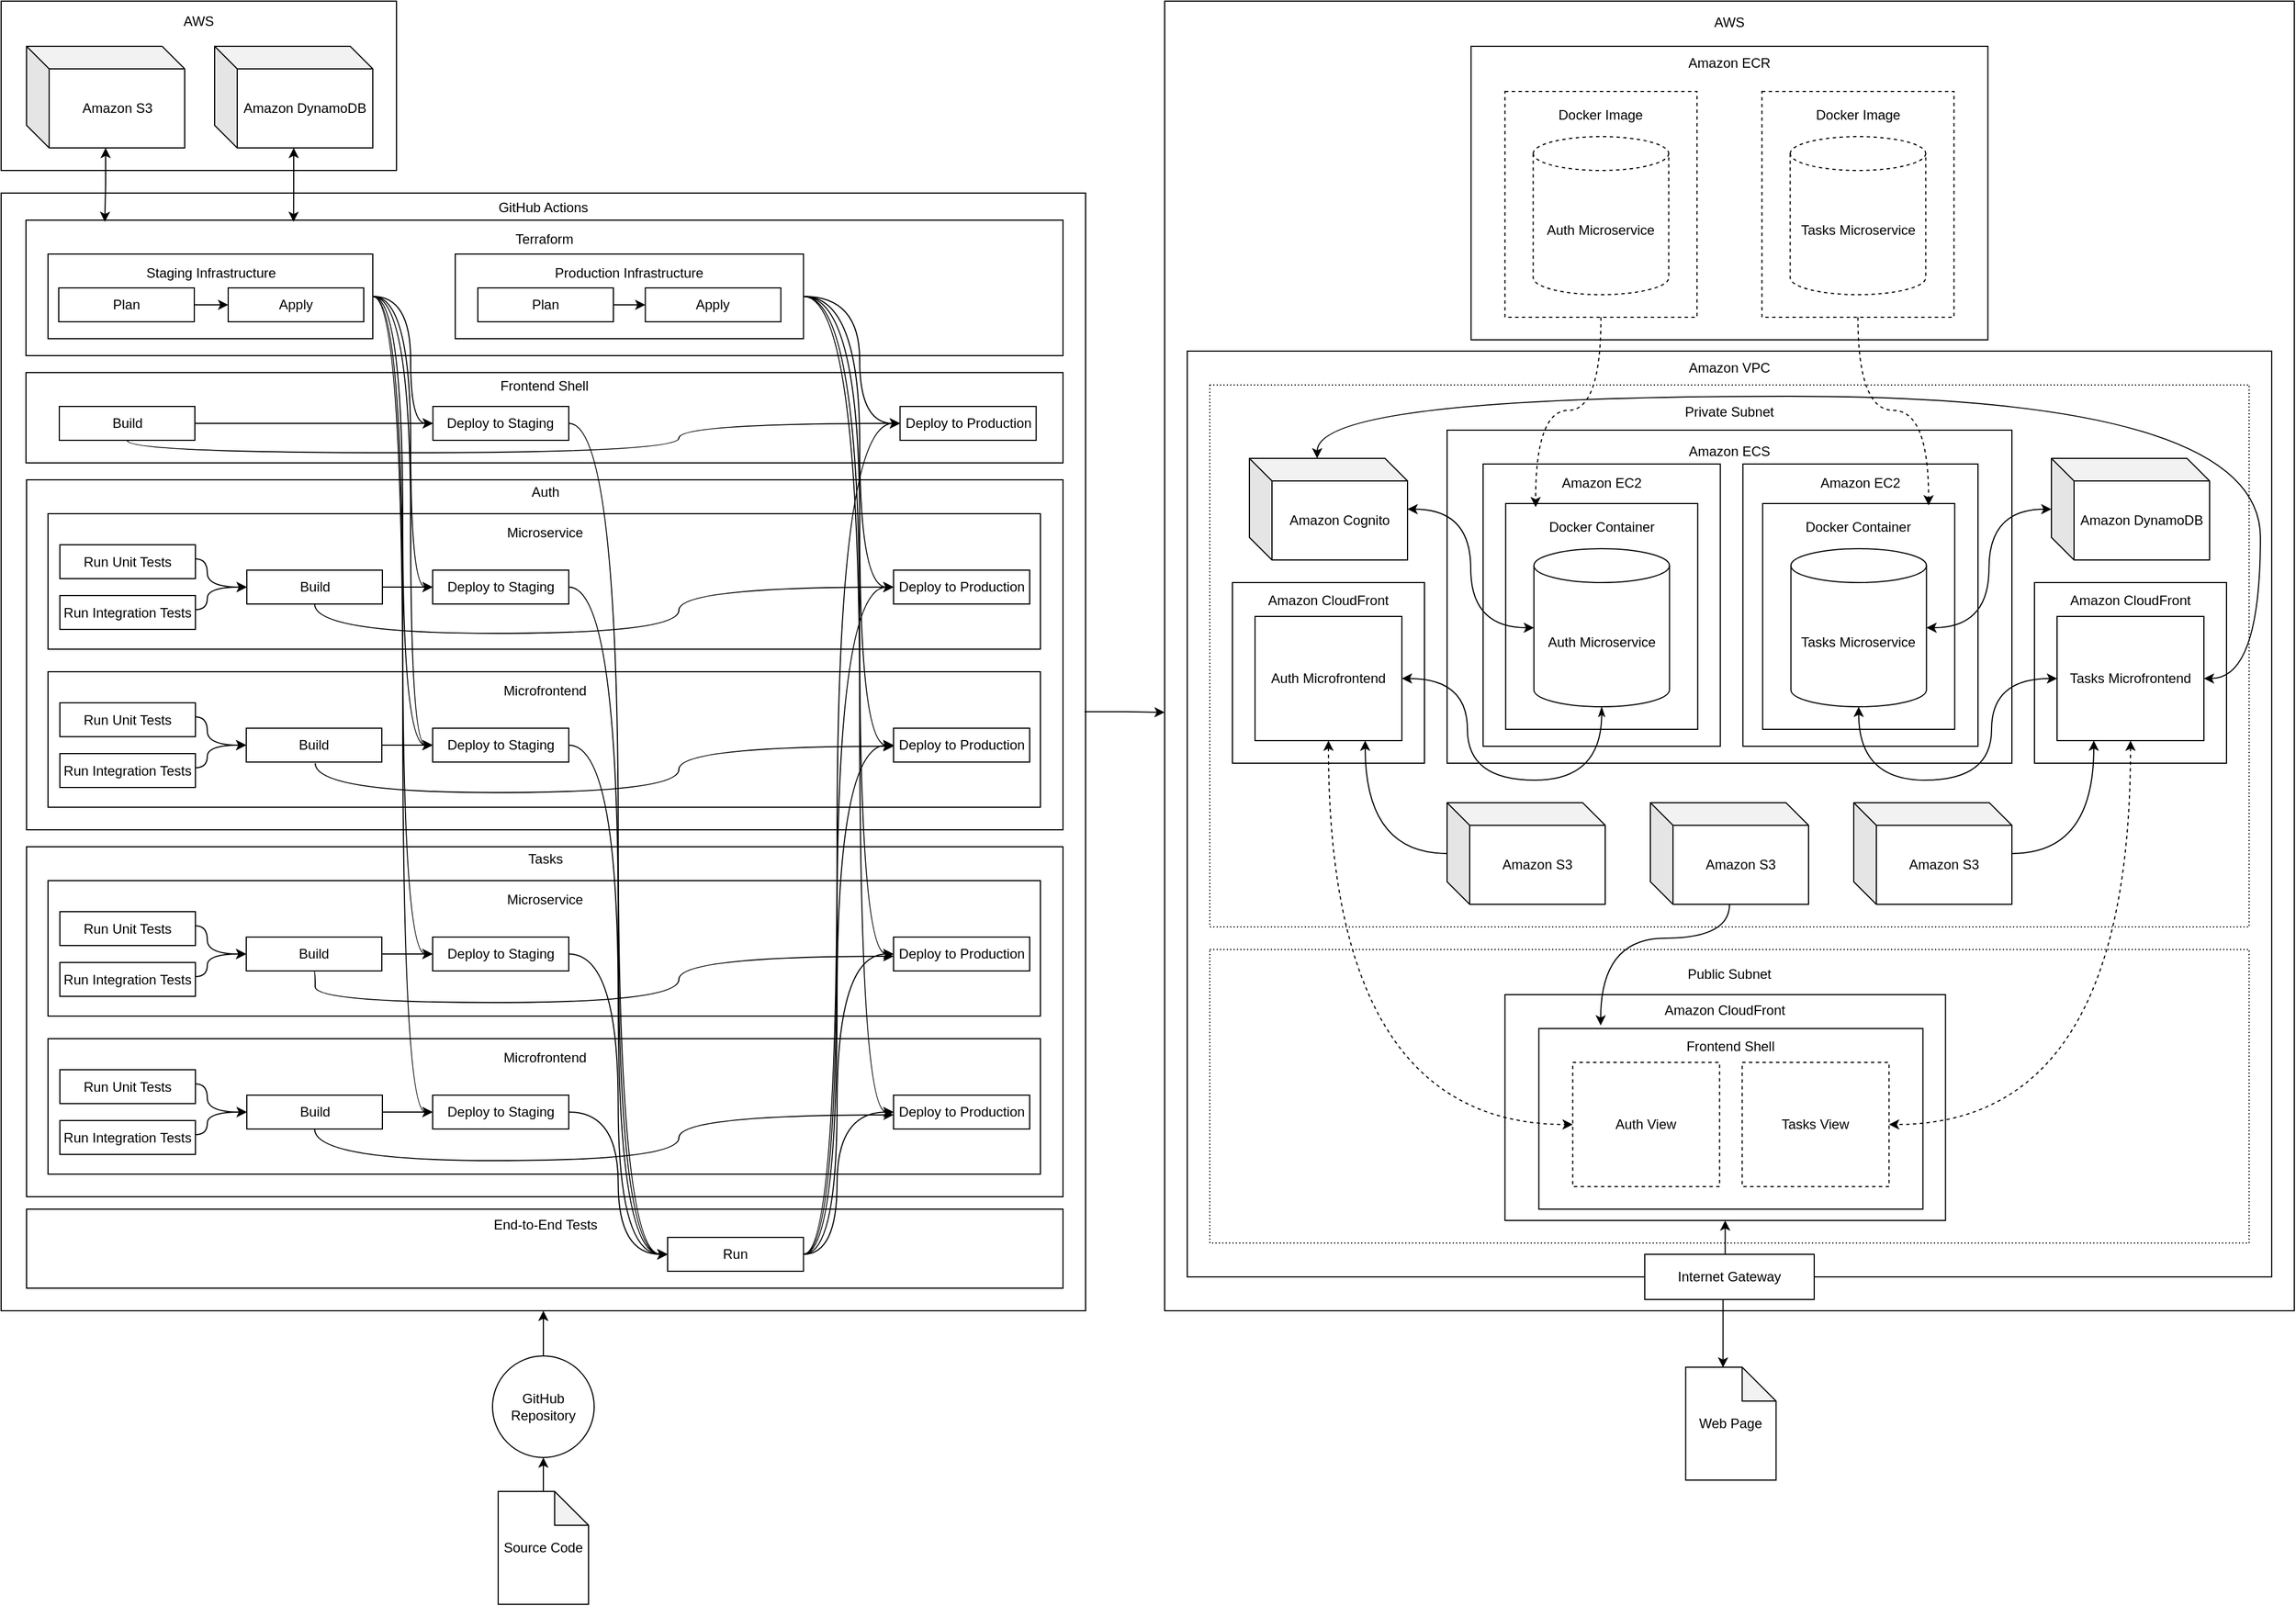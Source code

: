 <mxfile version="27.0.9">
  <diagram name="Page-1" id="5lrgypXl--dZabmraqYd">
    <mxGraphModel dx="5836" dy="3883" grid="1" gridSize="10" guides="1" tooltips="1" connect="1" arrows="1" fold="1" page="1" pageScale="1" pageWidth="827" pageHeight="1169" math="0" shadow="0">
      <root>
        <mxCell id="0" />
        <mxCell id="1" parent="0" />
        <mxCell id="WXDMArISNCCV78Ues6B--82" value="AWS&lt;div&gt;&lt;br&gt;&lt;/div&gt;&lt;div&gt;&lt;br&gt;&lt;/div&gt;&lt;div&gt;&lt;br&gt;&lt;/div&gt;&lt;div&gt;&lt;br&gt;&lt;/div&gt;&lt;div&gt;&lt;br&gt;&lt;/div&gt;&lt;div&gt;&lt;br&gt;&lt;/div&gt;&lt;div&gt;&lt;br&gt;&lt;/div&gt;&lt;div&gt;&lt;br&gt;&lt;/div&gt;" style="rounded=0;whiteSpace=wrap;html=1;" parent="1" vertex="1">
          <mxGeometry x="-3110" y="-1860" width="350" height="150" as="geometry" />
        </mxCell>
        <mxCell id="WXDMArISNCCV78Ues6B--76" value="GitHub Actions&lt;div&gt;&lt;br&gt;&lt;/div&gt;&lt;div&gt;&lt;br&gt;&lt;/div&gt;&lt;div&gt;&lt;br&gt;&lt;/div&gt;&lt;div&gt;&lt;br&gt;&lt;/div&gt;&lt;div&gt;&lt;br&gt;&lt;/div&gt;&lt;div&gt;&lt;br&gt;&lt;/div&gt;&lt;div&gt;&lt;br&gt;&lt;/div&gt;&lt;div&gt;&lt;br&gt;&lt;/div&gt;&lt;div&gt;&lt;br&gt;&lt;/div&gt;&lt;div&gt;&lt;br&gt;&lt;/div&gt;&lt;div&gt;&lt;br&gt;&lt;/div&gt;&lt;div&gt;&lt;br&gt;&lt;/div&gt;&lt;div&gt;&lt;br&gt;&lt;/div&gt;&lt;div&gt;&lt;br&gt;&lt;/div&gt;&lt;div&gt;&lt;br&gt;&lt;/div&gt;&lt;div&gt;&lt;br&gt;&lt;/div&gt;&lt;div&gt;&lt;br&gt;&lt;/div&gt;&lt;div&gt;&lt;br&gt;&lt;/div&gt;&lt;div&gt;&lt;br&gt;&lt;/div&gt;&lt;div&gt;&lt;br&gt;&lt;/div&gt;&lt;div&gt;&lt;br&gt;&lt;/div&gt;&lt;div&gt;&lt;br&gt;&lt;/div&gt;&lt;div&gt;&lt;br&gt;&lt;/div&gt;&lt;div&gt;&lt;br&gt;&lt;/div&gt;&lt;div&gt;&lt;br&gt;&lt;/div&gt;&lt;div&gt;&lt;br&gt;&lt;/div&gt;&lt;div&gt;&lt;br&gt;&lt;/div&gt;&lt;div&gt;&lt;br&gt;&lt;/div&gt;&lt;div&gt;&lt;br&gt;&lt;/div&gt;&lt;div&gt;&lt;br&gt;&lt;/div&gt;&lt;div&gt;&lt;br&gt;&lt;/div&gt;&lt;div&gt;&lt;br&gt;&lt;/div&gt;&lt;div&gt;&lt;br&gt;&lt;/div&gt;&lt;div&gt;&lt;br&gt;&lt;/div&gt;&lt;div&gt;&lt;br&gt;&lt;/div&gt;&lt;div&gt;&lt;br&gt;&lt;/div&gt;&lt;div&gt;&lt;br&gt;&lt;/div&gt;&lt;div&gt;&lt;br&gt;&lt;/div&gt;&lt;div&gt;&lt;br&gt;&lt;/div&gt;&lt;div&gt;&lt;br&gt;&lt;/div&gt;&lt;div&gt;&lt;br&gt;&lt;/div&gt;&lt;div&gt;&lt;br&gt;&lt;/div&gt;&lt;div&gt;&lt;br&gt;&lt;/div&gt;&lt;div&gt;&lt;br&gt;&lt;/div&gt;&lt;div&gt;&lt;br&gt;&lt;/div&gt;&lt;div&gt;&lt;br&gt;&lt;/div&gt;&lt;div&gt;&lt;br&gt;&lt;/div&gt;&lt;div&gt;&lt;br&gt;&lt;/div&gt;&lt;div&gt;&lt;br&gt;&lt;/div&gt;&lt;div&gt;&lt;br&gt;&lt;/div&gt;&lt;div&gt;&lt;br&gt;&lt;/div&gt;&lt;div&gt;&lt;br&gt;&lt;/div&gt;&lt;div&gt;&lt;br&gt;&lt;/div&gt;&lt;div&gt;&lt;br&gt;&lt;/div&gt;&lt;div&gt;&lt;br&gt;&lt;/div&gt;&lt;div&gt;&lt;br&gt;&lt;/div&gt;&lt;div&gt;&lt;br&gt;&lt;/div&gt;&lt;div&gt;&lt;br&gt;&lt;/div&gt;&lt;div&gt;&lt;br&gt;&lt;/div&gt;&lt;div&gt;&lt;br&gt;&lt;/div&gt;&lt;div&gt;&lt;br&gt;&lt;/div&gt;&lt;div&gt;&lt;br&gt;&lt;/div&gt;&lt;div&gt;&lt;br&gt;&lt;/div&gt;&lt;div&gt;&lt;br&gt;&lt;/div&gt;&lt;div&gt;&lt;br&gt;&lt;/div&gt;&lt;div&gt;&lt;br&gt;&lt;/div&gt;&lt;div&gt;&lt;br&gt;&lt;/div&gt;" style="rounded=0;whiteSpace=wrap;html=1;" parent="1" vertex="1">
          <mxGeometry x="-3110" y="-1690" width="960" height="990" as="geometry" />
        </mxCell>
        <mxCell id="7gpFyNWgWioUJCNz2zBN-17" value="AWS&lt;div&gt;&lt;br&gt;&lt;/div&gt;&lt;div&gt;&lt;br&gt;&lt;/div&gt;&lt;div&gt;&lt;br&gt;&lt;/div&gt;&lt;div&gt;&lt;br&gt;&lt;/div&gt;&lt;div&gt;&lt;br&gt;&lt;/div&gt;&lt;div&gt;&lt;br&gt;&lt;/div&gt;&lt;div&gt;&lt;br&gt;&lt;/div&gt;&lt;div&gt;&lt;br&gt;&lt;/div&gt;&lt;div&gt;&lt;br&gt;&lt;/div&gt;&lt;div&gt;&lt;br&gt;&lt;/div&gt;&lt;div&gt;&lt;br&gt;&lt;/div&gt;&lt;div&gt;&lt;br&gt;&lt;/div&gt;&lt;div&gt;&lt;br&gt;&lt;/div&gt;&lt;div&gt;&lt;br&gt;&lt;/div&gt;&lt;div&gt;&lt;br&gt;&lt;/div&gt;&lt;div&gt;&lt;br&gt;&lt;/div&gt;&lt;div&gt;&lt;br&gt;&lt;/div&gt;&lt;div&gt;&lt;br&gt;&lt;/div&gt;&lt;div&gt;&lt;br&gt;&lt;/div&gt;&lt;div&gt;&lt;br&gt;&lt;/div&gt;&lt;div&gt;&lt;br&gt;&lt;/div&gt;&lt;div&gt;&lt;br&gt;&lt;/div&gt;&lt;div&gt;&lt;br&gt;&lt;/div&gt;&lt;div&gt;&lt;br&gt;&lt;/div&gt;&lt;div&gt;&lt;br&gt;&lt;/div&gt;&lt;div&gt;&lt;br&gt;&lt;/div&gt;&lt;div&gt;&lt;br&gt;&lt;/div&gt;&lt;div&gt;&lt;br&gt;&lt;/div&gt;&lt;div&gt;&lt;br&gt;&lt;/div&gt;&lt;div&gt;&lt;br&gt;&lt;/div&gt;&lt;div&gt;&lt;br&gt;&lt;/div&gt;&lt;div&gt;&lt;br&gt;&lt;/div&gt;&lt;div&gt;&lt;br&gt;&lt;/div&gt;&lt;div&gt;&lt;br&gt;&lt;/div&gt;&lt;div&gt;&lt;br&gt;&lt;/div&gt;&lt;div&gt;&lt;br&gt;&lt;/div&gt;&lt;div&gt;&lt;br&gt;&lt;/div&gt;&lt;div&gt;&lt;br&gt;&lt;/div&gt;&lt;div&gt;&lt;br&gt;&lt;/div&gt;&lt;div&gt;&lt;br&gt;&lt;/div&gt;&lt;div&gt;&lt;br&gt;&lt;/div&gt;&lt;div&gt;&lt;br&gt;&lt;/div&gt;&lt;div&gt;&lt;br&gt;&lt;/div&gt;&lt;div&gt;&lt;br&gt;&lt;/div&gt;&lt;div&gt;&lt;br&gt;&lt;/div&gt;&lt;div&gt;&lt;br&gt;&lt;/div&gt;&lt;div&gt;&lt;br&gt;&lt;/div&gt;&lt;div&gt;&lt;br&gt;&lt;/div&gt;&lt;div&gt;&lt;br&gt;&lt;/div&gt;&lt;div&gt;&lt;br&gt;&lt;/div&gt;&lt;div&gt;&lt;br&gt;&lt;/div&gt;&lt;div&gt;&lt;br&gt;&lt;/div&gt;&lt;div&gt;&lt;br&gt;&lt;/div&gt;&lt;div&gt;&lt;br&gt;&lt;/div&gt;&lt;div&gt;&lt;br&gt;&lt;/div&gt;&lt;div&gt;&lt;br&gt;&lt;/div&gt;&lt;div&gt;&lt;br&gt;&lt;/div&gt;&lt;div&gt;&lt;br&gt;&lt;/div&gt;&lt;div&gt;&lt;br&gt;&lt;/div&gt;&lt;div&gt;&lt;br&gt;&lt;/div&gt;&lt;div&gt;&lt;br&gt;&lt;/div&gt;&lt;div&gt;&lt;br&gt;&lt;/div&gt;&lt;div&gt;&lt;br&gt;&lt;/div&gt;&lt;div&gt;&lt;br&gt;&lt;/div&gt;&lt;div&gt;&lt;br&gt;&lt;/div&gt;&lt;div&gt;&lt;br&gt;&lt;/div&gt;&lt;div&gt;&lt;br&gt;&lt;/div&gt;&lt;div&gt;&lt;br&gt;&lt;/div&gt;&lt;div&gt;&lt;br&gt;&lt;/div&gt;&lt;div&gt;&lt;br&gt;&lt;/div&gt;&lt;div&gt;&lt;br&gt;&lt;/div&gt;&lt;div&gt;&lt;br&gt;&lt;/div&gt;&lt;div&gt;&lt;br&gt;&lt;/div&gt;&lt;div&gt;&lt;br&gt;&lt;/div&gt;&lt;div&gt;&lt;br&gt;&lt;/div&gt;&lt;div&gt;&lt;br&gt;&lt;/div&gt;&lt;div&gt;&lt;br&gt;&lt;/div&gt;&lt;div&gt;&lt;br&gt;&lt;/div&gt;" style="rounded=0;whiteSpace=wrap;html=1;" parent="1" vertex="1">
          <mxGeometry x="-2080" y="-1860" width="1000" height="1160" as="geometry" />
        </mxCell>
        <mxCell id="7gpFyNWgWioUJCNz2zBN-13" value="&lt;div&gt;Amazon VPC&lt;/div&gt;&lt;div&gt;&lt;br&gt;&lt;/div&gt;&lt;div&gt;&lt;br&gt;&lt;/div&gt;&lt;div&gt;&lt;br&gt;&lt;/div&gt;&lt;div&gt;&lt;br&gt;&lt;/div&gt;&lt;div&gt;&lt;br&gt;&lt;/div&gt;&lt;div&gt;&lt;br&gt;&lt;/div&gt;&lt;div&gt;&lt;br&gt;&lt;/div&gt;&lt;div&gt;&lt;br&gt;&lt;/div&gt;&lt;div&gt;&lt;br&gt;&lt;/div&gt;&lt;div&gt;&lt;br&gt;&lt;/div&gt;&lt;div&gt;&lt;br&gt;&lt;/div&gt;&lt;div&gt;&lt;br&gt;&lt;/div&gt;&lt;div&gt;&lt;br&gt;&lt;/div&gt;&lt;div&gt;&lt;br&gt;&lt;/div&gt;&lt;div&gt;&lt;br&gt;&lt;/div&gt;&lt;div&gt;&lt;br&gt;&lt;/div&gt;&lt;div&gt;&lt;br&gt;&lt;/div&gt;&lt;div&gt;&lt;br&gt;&lt;/div&gt;&lt;div&gt;&lt;br&gt;&lt;/div&gt;&lt;div&gt;&lt;br&gt;&lt;/div&gt;&lt;div&gt;&lt;br&gt;&lt;/div&gt;&lt;div&gt;&lt;br&gt;&lt;/div&gt;&lt;div&gt;&lt;br&gt;&lt;/div&gt;&lt;div&gt;&lt;br&gt;&lt;/div&gt;&lt;div&gt;&lt;br&gt;&lt;/div&gt;&lt;div&gt;&lt;br&gt;&lt;/div&gt;&lt;div&gt;&lt;br&gt;&lt;/div&gt;&lt;div&gt;&lt;br&gt;&lt;/div&gt;&lt;div&gt;&lt;br&gt;&lt;/div&gt;&lt;div&gt;&lt;br&gt;&lt;/div&gt;&lt;div&gt;&lt;br&gt;&lt;/div&gt;&lt;div&gt;&lt;br&gt;&lt;/div&gt;&lt;div&gt;&lt;br&gt;&lt;/div&gt;&lt;div&gt;&lt;br&gt;&lt;/div&gt;&lt;div&gt;&lt;br&gt;&lt;/div&gt;&lt;div&gt;&lt;br&gt;&lt;/div&gt;&lt;div&gt;&lt;br&gt;&lt;/div&gt;&lt;div&gt;&lt;br&gt;&lt;/div&gt;&lt;div&gt;&lt;br&gt;&lt;/div&gt;&lt;div&gt;&lt;br&gt;&lt;/div&gt;&lt;div&gt;&lt;br&gt;&lt;/div&gt;&lt;div&gt;&lt;br&gt;&lt;/div&gt;&lt;div&gt;&lt;br&gt;&lt;/div&gt;&lt;div&gt;&lt;br&gt;&lt;/div&gt;&lt;div&gt;&lt;br&gt;&lt;/div&gt;&lt;div&gt;&lt;br&gt;&lt;/div&gt;&lt;div&gt;&lt;br&gt;&lt;/div&gt;&lt;div&gt;&lt;br&gt;&lt;/div&gt;&lt;div&gt;&lt;br&gt;&lt;/div&gt;&lt;div&gt;&lt;br&gt;&lt;/div&gt;&lt;div&gt;&lt;br&gt;&lt;/div&gt;&lt;div&gt;&lt;br&gt;&lt;/div&gt;&lt;div&gt;&lt;br&gt;&lt;/div&gt;&lt;div&gt;&lt;br&gt;&lt;/div&gt;&lt;div&gt;&lt;br&gt;&lt;/div&gt;" style="rounded=0;whiteSpace=wrap;html=1;" parent="1" vertex="1">
          <mxGeometry x="-2060" y="-1550" width="960" height="820" as="geometry" />
        </mxCell>
        <mxCell id="8fCQB1sPR4Tvq7TzuILt-5" value="Private Subnet&lt;div&gt;&lt;br&gt;&lt;/div&gt;&lt;div&gt;&lt;br&gt;&lt;/div&gt;&lt;div&gt;&lt;br&gt;&lt;/div&gt;&lt;div&gt;&lt;br&gt;&lt;/div&gt;&lt;div&gt;&lt;br&gt;&lt;/div&gt;&lt;div&gt;&lt;br&gt;&lt;/div&gt;&lt;div&gt;&lt;br&gt;&lt;/div&gt;&lt;div&gt;&lt;br&gt;&lt;/div&gt;&lt;div&gt;&lt;br&gt;&lt;/div&gt;&lt;div&gt;&lt;br&gt;&lt;/div&gt;&lt;div&gt;&lt;br&gt;&lt;/div&gt;&lt;div&gt;&lt;br&gt;&lt;/div&gt;&lt;div&gt;&lt;br&gt;&lt;/div&gt;&lt;div&gt;&lt;br&gt;&lt;/div&gt;&lt;div&gt;&lt;br&gt;&lt;/div&gt;&lt;div&gt;&lt;br&gt;&lt;/div&gt;&lt;div&gt;&lt;br&gt;&lt;/div&gt;&lt;div&gt;&lt;br&gt;&lt;/div&gt;&lt;div&gt;&lt;br&gt;&lt;/div&gt;&lt;div&gt;&lt;br&gt;&lt;/div&gt;&lt;div&gt;&lt;br&gt;&lt;/div&gt;&lt;div&gt;&lt;br&gt;&lt;/div&gt;&lt;div&gt;&lt;br&gt;&lt;/div&gt;&lt;div&gt;&lt;br&gt;&lt;/div&gt;&lt;div&gt;&lt;br&gt;&lt;/div&gt;&lt;div&gt;&lt;br&gt;&lt;/div&gt;&lt;div&gt;&lt;br&gt;&lt;/div&gt;&lt;div&gt;&lt;br&gt;&lt;/div&gt;&lt;div&gt;&lt;br&gt;&lt;/div&gt;&lt;div&gt;&lt;br&gt;&lt;/div&gt;" style="rounded=0;whiteSpace=wrap;html=1;dashed=1;dashPattern=1 2;" parent="1" vertex="1">
          <mxGeometry x="-2040" y="-1520" width="920" height="480" as="geometry" />
        </mxCell>
        <mxCell id="7gpFyNWgWioUJCNz2zBN-20" value="Web Page" style="shape=note;whiteSpace=wrap;html=1;backgroundOutline=1;darkOpacity=0.05;" parent="1" vertex="1">
          <mxGeometry x="-1618.76" y="-650" width="80" height="100" as="geometry" />
        </mxCell>
        <mxCell id="K_u1Kb7oKMPgJKE00YBO-1" value="Amazon CloudFront&lt;div&gt;&lt;br&gt;&lt;/div&gt;&lt;div&gt;&lt;br&gt;&lt;/div&gt;&lt;div&gt;&lt;br&gt;&lt;/div&gt;&lt;div&gt;&lt;br&gt;&lt;/div&gt;&lt;div&gt;&lt;br&gt;&lt;/div&gt;&lt;div&gt;&lt;br&gt;&lt;/div&gt;&lt;div&gt;&lt;br&gt;&lt;/div&gt;&lt;div&gt;&lt;br&gt;&lt;/div&gt;&lt;div&gt;&lt;br&gt;&lt;/div&gt;" style="rounded=0;whiteSpace=wrap;html=1;" parent="1" vertex="1">
          <mxGeometry x="-1310" y="-1345" width="170" height="160" as="geometry" />
        </mxCell>
        <mxCell id="fL-8VVCd73iSeGYNEX2D-2" value="Amazon CloudFront&lt;div&gt;&lt;br&gt;&lt;/div&gt;&lt;div&gt;&lt;br&gt;&lt;/div&gt;&lt;div&gt;&lt;br&gt;&lt;/div&gt;&lt;div&gt;&lt;br&gt;&lt;/div&gt;&lt;div&gt;&lt;br&gt;&lt;/div&gt;&lt;div&gt;&lt;br&gt;&lt;/div&gt;&lt;div&gt;&lt;br&gt;&lt;/div&gt;&lt;div&gt;&lt;br&gt;&lt;/div&gt;&lt;div&gt;&lt;br&gt;&lt;/div&gt;" style="rounded=0;whiteSpace=wrap;html=1;" parent="1" vertex="1">
          <mxGeometry x="-2020" y="-1345" width="170" height="160" as="geometry" />
        </mxCell>
        <mxCell id="TE3JeXh7_A4Z1Bji4Hqj-10" value="Amazon ECS&lt;div&gt;&lt;div&gt;&lt;br&gt;&lt;/div&gt;&lt;div&gt;&lt;br&gt;&lt;/div&gt;&lt;div&gt;&lt;br&gt;&lt;/div&gt;&lt;div&gt;&lt;br&gt;&lt;/div&gt;&lt;div&gt;&lt;br&gt;&lt;/div&gt;&lt;div&gt;&lt;br&gt;&lt;/div&gt;&lt;div&gt;&lt;br&gt;&lt;/div&gt;&lt;div&gt;&lt;br&gt;&lt;/div&gt;&lt;div&gt;&lt;br&gt;&lt;/div&gt;&lt;div&gt;&lt;br&gt;&lt;/div&gt;&lt;div&gt;&lt;br&gt;&lt;/div&gt;&lt;div&gt;&lt;br&gt;&lt;/div&gt;&lt;div&gt;&lt;br&gt;&lt;/div&gt;&lt;div&gt;&lt;br&gt;&lt;/div&gt;&lt;div&gt;&lt;br&gt;&lt;/div&gt;&lt;/div&gt;&lt;div&gt;&lt;br&gt;&lt;/div&gt;&lt;div&gt;&lt;br&gt;&lt;/div&gt;&lt;div&gt;&lt;br&gt;&lt;/div&gt;" style="rounded=0;whiteSpace=wrap;html=1;" parent="1" vertex="1">
          <mxGeometry x="-1830" y="-1480" width="500" height="295" as="geometry" />
        </mxCell>
        <mxCell id="7RjIYqkzmJ3zHGpzatDi-12" value="Amazon Cognito" style="shape=cube;whiteSpace=wrap;html=1;boundedLbl=1;backgroundOutline=1;darkOpacity=0.05;darkOpacity2=0.1;" parent="1" vertex="1">
          <mxGeometry x="-2005" y="-1455" width="140" height="90" as="geometry" />
        </mxCell>
        <mxCell id="7RjIYqkzmJ3zHGpzatDi-14" value="Amazon DynamoDB" style="shape=cube;whiteSpace=wrap;html=1;boundedLbl=1;backgroundOutline=1;darkOpacity=0.05;darkOpacity2=0.1;" parent="1" vertex="1">
          <mxGeometry x="-1295" y="-1455" width="140" height="90" as="geometry" />
        </mxCell>
        <mxCell id="fL-8VVCd73iSeGYNEX2D-1" value="Auth Microfrontend" style="rounded=0;whiteSpace=wrap;html=1;" parent="1" vertex="1">
          <mxGeometry x="-2000" y="-1315" width="130" height="110" as="geometry" />
        </mxCell>
        <mxCell id="fL-8VVCd73iSeGYNEX2D-3" value="Tasks Microfrontend" style="rounded=0;whiteSpace=wrap;html=1;" parent="1" vertex="1">
          <mxGeometry x="-1290" y="-1315" width="130" height="110" as="geometry" />
        </mxCell>
        <mxCell id="8fCQB1sPR4Tvq7TzuILt-7" value="Public Subnet&lt;div&gt;&lt;br&gt;&lt;/div&gt;&lt;div&gt;&lt;br&gt;&lt;/div&gt;&lt;div&gt;&lt;br&gt;&lt;/div&gt;&lt;div&gt;&lt;br&gt;&lt;/div&gt;&lt;div&gt;&lt;br&gt;&lt;/div&gt;&lt;div&gt;&lt;br&gt;&lt;/div&gt;&lt;div&gt;&lt;br&gt;&lt;/div&gt;&lt;div&gt;&lt;br&gt;&lt;/div&gt;&lt;div&gt;&lt;br&gt;&lt;/div&gt;&lt;div&gt;&lt;br&gt;&lt;/div&gt;&lt;div&gt;&lt;br&gt;&lt;/div&gt;&lt;div&gt;&lt;br&gt;&lt;/div&gt;&lt;div&gt;&lt;br&gt;&lt;/div&gt;&lt;div&gt;&lt;br&gt;&lt;/div&gt;&lt;div&gt;&lt;br&gt;&lt;/div&gt;" style="rounded=0;whiteSpace=wrap;html=1;dashed=1;dashPattern=1 2;" parent="1" vertex="1">
          <mxGeometry x="-2040.01" y="-1020" width="920" height="260" as="geometry" />
        </mxCell>
        <mxCell id="TE3JeXh7_A4Z1Bji4Hqj-2" value="Amazon CloudFront&lt;div&gt;&lt;br&gt;&lt;/div&gt;&lt;div&gt;&lt;br&gt;&lt;/div&gt;&lt;div&gt;&lt;br&gt;&lt;/div&gt;&lt;div&gt;&lt;br&gt;&lt;/div&gt;&lt;div&gt;&lt;br&gt;&lt;/div&gt;&lt;div&gt;&lt;br&gt;&lt;/div&gt;&lt;div&gt;&lt;br&gt;&lt;/div&gt;&lt;div&gt;&lt;br&gt;&lt;/div&gt;&lt;div&gt;&lt;br&gt;&lt;/div&gt;&lt;div&gt;&lt;br&gt;&lt;/div&gt;&lt;div&gt;&lt;br&gt;&lt;/div&gt;&lt;div&gt;&lt;br&gt;&lt;/div&gt;" style="rounded=0;whiteSpace=wrap;html=1;" parent="1" vertex="1">
          <mxGeometry x="-1778.76" y="-980" width="390" height="200" as="geometry" />
        </mxCell>
        <mxCell id="7RjIYqkzmJ3zHGpzatDi-5" value="Frontend Shell&lt;div&gt;&lt;br&gt;&lt;/div&gt;&lt;div&gt;&lt;br&gt;&lt;/div&gt;&lt;div&gt;&lt;br&gt;&lt;/div&gt;&lt;div&gt;&lt;br&gt;&lt;/div&gt;&lt;div&gt;&lt;br&gt;&lt;/div&gt;&lt;div&gt;&lt;br&gt;&lt;/div&gt;&lt;div&gt;&lt;br&gt;&lt;/div&gt;&lt;div&gt;&lt;br&gt;&lt;/div&gt;&lt;div&gt;&lt;br&gt;&lt;/div&gt;" style="rounded=0;whiteSpace=wrap;html=1;" parent="1" vertex="1">
          <mxGeometry x="-1748.76" y="-950" width="340" height="160" as="geometry" />
        </mxCell>
        <mxCell id="7RjIYqkzmJ3zHGpzatDi-6" value="Auth View" style="rounded=0;whiteSpace=wrap;html=1;dashed=1;" parent="1" vertex="1">
          <mxGeometry x="-1718.76" y="-920" width="130" height="110" as="geometry" />
        </mxCell>
        <mxCell id="7RjIYqkzmJ3zHGpzatDi-8" value="Tasks View" style="rounded=0;whiteSpace=wrap;html=1;dashed=1;" parent="1" vertex="1">
          <mxGeometry x="-1568.76" y="-920" width="130" height="110" as="geometry" />
        </mxCell>
        <mxCell id="8fCQB1sPR4Tvq7TzuILt-8" style="edgeStyle=orthogonalEdgeStyle;rounded=0;orthogonalLoop=1;jettySize=auto;html=1;entryX=0;entryY=0.5;entryDx=0;entryDy=0;exitX=0.5;exitY=1;exitDx=0;exitDy=0;curved=1;dashed=1;startArrow=classic;startFill=1;" parent="1" source="fL-8VVCd73iSeGYNEX2D-1" target="7RjIYqkzmJ3zHGpzatDi-6" edge="1">
          <mxGeometry relative="1" as="geometry" />
        </mxCell>
        <mxCell id="8fCQB1sPR4Tvq7TzuILt-15" style="edgeStyle=orthogonalEdgeStyle;rounded=0;orthogonalLoop=1;jettySize=auto;html=1;entryX=0.413;entryY=0.003;entryDx=0;entryDy=0;entryPerimeter=0;startArrow=classic;startFill=1;" parent="1" source="TE3JeXh7_A4Z1Bji4Hqj-2" target="7gpFyNWgWioUJCNz2zBN-20" edge="1">
          <mxGeometry relative="1" as="geometry" />
        </mxCell>
        <mxCell id="8fCQB1sPR4Tvq7TzuILt-3" value="Internet Gateway" style="rounded=0;whiteSpace=wrap;html=1;" parent="1" vertex="1">
          <mxGeometry x="-1655.01" y="-750" width="150" height="40" as="geometry" />
        </mxCell>
        <mxCell id="plP2068hf8wh3BOtidzW-4" value="Amazon ECR&lt;div&gt;&lt;div&gt;&lt;br&gt;&lt;/div&gt;&lt;div&gt;&lt;br&gt;&lt;/div&gt;&lt;div&gt;&lt;br&gt;&lt;/div&gt;&lt;div&gt;&lt;br&gt;&lt;/div&gt;&lt;div&gt;&lt;br&gt;&lt;/div&gt;&lt;div&gt;&lt;br&gt;&lt;/div&gt;&lt;div&gt;&lt;br&gt;&lt;/div&gt;&lt;div&gt;&lt;br&gt;&lt;/div&gt;&lt;div&gt;&lt;br&gt;&lt;/div&gt;&lt;div&gt;&lt;br&gt;&lt;/div&gt;&lt;div&gt;&lt;br&gt;&lt;/div&gt;&lt;div&gt;&lt;br&gt;&lt;/div&gt;&lt;div&gt;&lt;br&gt;&lt;/div&gt;&lt;div&gt;&lt;br&gt;&lt;/div&gt;&lt;div&gt;&lt;br&gt;&lt;/div&gt;&lt;/div&gt;&lt;div&gt;&lt;br&gt;&lt;/div&gt;" style="rounded=0;whiteSpace=wrap;html=1;" parent="1" vertex="1">
          <mxGeometry x="-1808.76" y="-1820" width="457.5" height="260" as="geometry" />
        </mxCell>
        <mxCell id="plP2068hf8wh3BOtidzW-5" value="Docker Image&lt;br&gt;&lt;div&gt;&lt;br&gt;&lt;/div&gt;&lt;div&gt;&lt;br&gt;&lt;/div&gt;&lt;div&gt;&lt;br&gt;&lt;/div&gt;&lt;div&gt;&lt;br&gt;&lt;/div&gt;&lt;div&gt;&lt;br&gt;&lt;/div&gt;&lt;div&gt;&lt;br&gt;&lt;/div&gt;&lt;div&gt;&lt;br&gt;&lt;/div&gt;&lt;div&gt;&lt;br&gt;&lt;/div&gt;&lt;div&gt;&lt;br&gt;&lt;/div&gt;&lt;div&gt;&lt;br&gt;&lt;/div&gt;&lt;div&gt;&lt;br&gt;&lt;/div&gt;" style="rounded=0;whiteSpace=wrap;html=1;dashed=1;" parent="1" vertex="1">
          <mxGeometry x="-1551.26" y="-1780" width="170" height="200" as="geometry" />
        </mxCell>
        <mxCell id="plP2068hf8wh3BOtidzW-6" value="Docker Image&lt;br&gt;&lt;div&gt;&lt;br&gt;&lt;/div&gt;&lt;div&gt;&lt;br&gt;&lt;/div&gt;&lt;div&gt;&lt;br&gt;&lt;/div&gt;&lt;div&gt;&lt;br&gt;&lt;/div&gt;&lt;div&gt;&lt;br&gt;&lt;/div&gt;&lt;div&gt;&lt;br&gt;&lt;/div&gt;&lt;div&gt;&lt;br&gt;&lt;/div&gt;&lt;div&gt;&lt;br&gt;&lt;/div&gt;&lt;div&gt;&lt;br&gt;&lt;/div&gt;&lt;div&gt;&lt;br&gt;&lt;/div&gt;&lt;div&gt;&lt;br&gt;&lt;/div&gt;" style="rounded=0;whiteSpace=wrap;html=1;dashed=1;" parent="1" vertex="1">
          <mxGeometry x="-1778.76" y="-1780" width="170" height="200" as="geometry" />
        </mxCell>
        <mxCell id="plP2068hf8wh3BOtidzW-7" value="Auth Microservice" style="shape=cylinder3;whiteSpace=wrap;html=1;boundedLbl=1;backgroundOutline=1;size=15;dashed=1;" parent="1" vertex="1">
          <mxGeometry x="-1753.76" y="-1740" width="120" height="140" as="geometry" />
        </mxCell>
        <mxCell id="plP2068hf8wh3BOtidzW-8" value="Tasks Microservice" style="shape=cylinder3;whiteSpace=wrap;html=1;boundedLbl=1;backgroundOutline=1;size=15;dashed=1;" parent="1" vertex="1">
          <mxGeometry x="-1526.26" y="-1740" width="120" height="140" as="geometry" />
        </mxCell>
        <mxCell id="plP2068hf8wh3BOtidzW-21" value="Amazon EC2&lt;div&gt;&lt;br&gt;&lt;/div&gt;&lt;div&gt;&lt;br&gt;&lt;/div&gt;&lt;div&gt;&lt;br&gt;&lt;/div&gt;&lt;div&gt;&lt;br&gt;&lt;/div&gt;&lt;div&gt;&lt;br&gt;&lt;/div&gt;&lt;div&gt;&lt;br&gt;&lt;/div&gt;&lt;div&gt;&lt;br&gt;&lt;/div&gt;&lt;div&gt;&lt;br&gt;&lt;/div&gt;&lt;div&gt;&lt;br&gt;&lt;/div&gt;&lt;div&gt;&lt;br&gt;&lt;/div&gt;&lt;div&gt;&lt;br&gt;&lt;/div&gt;&lt;div&gt;&lt;br&gt;&lt;/div&gt;&lt;div&gt;&lt;br&gt;&lt;/div&gt;&lt;div&gt;&lt;br&gt;&lt;/div&gt;&lt;div&gt;&lt;br&gt;&lt;/div&gt;" style="rounded=0;whiteSpace=wrap;html=1;" parent="1" vertex="1">
          <mxGeometry x="-1568.13" y="-1450" width="208.13" height="250" as="geometry" />
        </mxCell>
        <mxCell id="plP2068hf8wh3BOtidzW-22" value="Amazon EC2&lt;div&gt;&lt;br&gt;&lt;/div&gt;&lt;div&gt;&lt;br&gt;&lt;/div&gt;&lt;div&gt;&lt;br&gt;&lt;/div&gt;&lt;div&gt;&lt;br&gt;&lt;/div&gt;&lt;div&gt;&lt;br&gt;&lt;/div&gt;&lt;div&gt;&lt;br&gt;&lt;/div&gt;&lt;div&gt;&lt;br&gt;&lt;/div&gt;&lt;div&gt;&lt;br&gt;&lt;/div&gt;&lt;div&gt;&lt;br&gt;&lt;/div&gt;&lt;div&gt;&lt;br&gt;&lt;/div&gt;&lt;div&gt;&lt;br&gt;&lt;/div&gt;&lt;div&gt;&lt;br&gt;&lt;/div&gt;&lt;div&gt;&lt;br&gt;&lt;/div&gt;&lt;div&gt;&lt;br&gt;&lt;/div&gt;&lt;div&gt;&lt;br&gt;&lt;/div&gt;" style="rounded=0;whiteSpace=wrap;html=1;" parent="1" vertex="1">
          <mxGeometry x="-1798.13" y="-1450" width="210" height="250" as="geometry" />
        </mxCell>
        <mxCell id="TE3JeXh7_A4Z1Bji4Hqj-9" value="Docker Container&lt;br&gt;&lt;div&gt;&lt;br&gt;&lt;/div&gt;&lt;div&gt;&lt;br&gt;&lt;/div&gt;&lt;div&gt;&lt;br&gt;&lt;/div&gt;&lt;div&gt;&lt;br&gt;&lt;/div&gt;&lt;div&gt;&lt;br&gt;&lt;/div&gt;&lt;div&gt;&lt;br&gt;&lt;/div&gt;&lt;div&gt;&lt;br&gt;&lt;/div&gt;&lt;div&gt;&lt;br&gt;&lt;/div&gt;&lt;div&gt;&lt;br&gt;&lt;/div&gt;&lt;div&gt;&lt;br&gt;&lt;/div&gt;&lt;div&gt;&lt;br&gt;&lt;/div&gt;" style="rounded=0;whiteSpace=wrap;html=1;" parent="1" vertex="1">
          <mxGeometry x="-1550.63" y="-1415" width="170" height="200" as="geometry" />
        </mxCell>
        <mxCell id="TE3JeXh7_A4Z1Bji4Hqj-1" value="Docker Container&lt;br&gt;&lt;div&gt;&lt;br&gt;&lt;/div&gt;&lt;div&gt;&lt;br&gt;&lt;/div&gt;&lt;div&gt;&lt;br&gt;&lt;/div&gt;&lt;div&gt;&lt;br&gt;&lt;/div&gt;&lt;div&gt;&lt;br&gt;&lt;/div&gt;&lt;div&gt;&lt;br&gt;&lt;/div&gt;&lt;div&gt;&lt;br&gt;&lt;/div&gt;&lt;div&gt;&lt;br&gt;&lt;/div&gt;&lt;div&gt;&lt;br&gt;&lt;/div&gt;&lt;div&gt;&lt;br&gt;&lt;/div&gt;&lt;div&gt;&lt;br&gt;&lt;/div&gt;" style="rounded=0;whiteSpace=wrap;html=1;" parent="1" vertex="1">
          <mxGeometry x="-1778.13" y="-1415" width="170" height="200" as="geometry" />
        </mxCell>
        <mxCell id="qq9lfj9BLUQq1fA03y2d-7" style="edgeStyle=orthogonalEdgeStyle;rounded=0;orthogonalLoop=1;jettySize=auto;html=1;exitX=0.5;exitY=1;exitDx=0;exitDy=0;exitPerimeter=0;entryX=1;entryY=0.5;entryDx=0;entryDy=0;curved=1;startArrow=classicThin;startFill=1;" parent="1" source="7RjIYqkzmJ3zHGpzatDi-1" target="fL-8VVCd73iSeGYNEX2D-1" edge="1">
          <mxGeometry relative="1" as="geometry">
            <Array as="points">
              <mxPoint x="-1693" y="-1170" />
              <mxPoint x="-1812" y="-1170" />
              <mxPoint x="-1812" y="-1260" />
            </Array>
          </mxGeometry>
        </mxCell>
        <mxCell id="7RjIYqkzmJ3zHGpzatDi-1" value="Auth Microservice" style="shape=cylinder3;whiteSpace=wrap;html=1;boundedLbl=1;backgroundOutline=1;size=15;" parent="1" vertex="1">
          <mxGeometry x="-1753.13" y="-1375" width="120" height="140" as="geometry" />
        </mxCell>
        <mxCell id="8fCQB1sPR4Tvq7TzuILt-13" style="edgeStyle=orthogonalEdgeStyle;rounded=0;orthogonalLoop=1;jettySize=auto;html=1;startArrow=classic;startFill=1;curved=1;" parent="1" source="7RjIYqkzmJ3zHGpzatDi-4" target="7RjIYqkzmJ3zHGpzatDi-14" edge="1">
          <mxGeometry relative="1" as="geometry" />
        </mxCell>
        <mxCell id="qq9lfj9BLUQq1fA03y2d-6" style="edgeStyle=orthogonalEdgeStyle;rounded=0;orthogonalLoop=1;jettySize=auto;html=1;exitX=0.5;exitY=1;exitDx=0;exitDy=0;exitPerimeter=0;entryX=0;entryY=0.5;entryDx=0;entryDy=0;curved=1;startArrow=classic;startFill=1;" parent="1" source="7RjIYqkzmJ3zHGpzatDi-4" target="fL-8VVCd73iSeGYNEX2D-3" edge="1">
          <mxGeometry relative="1" as="geometry">
            <Array as="points">
              <mxPoint x="-1466" y="-1170" />
              <mxPoint x="-1348" y="-1170" />
              <mxPoint x="-1348" y="-1260" />
            </Array>
          </mxGeometry>
        </mxCell>
        <mxCell id="7RjIYqkzmJ3zHGpzatDi-4" value="Tasks Microservice" style="shape=cylinder3;whiteSpace=wrap;html=1;boundedLbl=1;backgroundOutline=1;size=15;" parent="1" vertex="1">
          <mxGeometry x="-1525.63" y="-1375" width="120" height="140" as="geometry" />
        </mxCell>
        <mxCell id="8fCQB1sPR4Tvq7TzuILt-14" style="edgeStyle=orthogonalEdgeStyle;rounded=0;orthogonalLoop=1;jettySize=auto;html=1;entryX=0;entryY=0.5;entryDx=0;entryDy=0;entryPerimeter=0;startArrow=classic;startFill=1;curved=1;" parent="1" source="7RjIYqkzmJ3zHGpzatDi-12" target="7RjIYqkzmJ3zHGpzatDi-1" edge="1">
          <mxGeometry relative="1" as="geometry" />
        </mxCell>
        <mxCell id="plP2068hf8wh3BOtidzW-11" style="edgeStyle=orthogonalEdgeStyle;rounded=0;orthogonalLoop=1;jettySize=auto;html=1;entryX=0.864;entryY=0.008;entryDx=0;entryDy=0;dashed=1;entryPerimeter=0;curved=1;" parent="1" source="plP2068hf8wh3BOtidzW-5" target="TE3JeXh7_A4Z1Bji4Hqj-9" edge="1">
          <mxGeometry relative="1" as="geometry" />
        </mxCell>
        <mxCell id="plP2068hf8wh3BOtidzW-9" style="edgeStyle=orthogonalEdgeStyle;rounded=0;orthogonalLoop=1;jettySize=auto;html=1;entryX=0.156;entryY=0.016;entryDx=0;entryDy=0;dashed=1;entryPerimeter=0;curved=1;" parent="1" source="plP2068hf8wh3BOtidzW-6" target="TE3JeXh7_A4Z1Bji4Hqj-1" edge="1">
          <mxGeometry relative="1" as="geometry" />
        </mxCell>
        <mxCell id="qq9lfj9BLUQq1fA03y2d-1" value="Amazon S3" style="shape=cube;whiteSpace=wrap;html=1;boundedLbl=1;backgroundOutline=1;darkOpacity=0.05;darkOpacity2=0.1;" parent="1" vertex="1">
          <mxGeometry x="-1650" y="-1150" width="140" height="90" as="geometry" />
        </mxCell>
        <mxCell id="8fCQB1sPR4Tvq7TzuILt-9" style="edgeStyle=orthogonalEdgeStyle;rounded=0;orthogonalLoop=1;jettySize=auto;html=1;entryX=1;entryY=0.5;entryDx=0;entryDy=0;exitX=0.5;exitY=1;exitDx=0;exitDy=0;curved=1;dashed=1;startArrow=classic;startFill=1;" parent="1" source="fL-8VVCd73iSeGYNEX2D-3" target="7RjIYqkzmJ3zHGpzatDi-8" edge="1">
          <mxGeometry relative="1" as="geometry" />
        </mxCell>
        <mxCell id="qq9lfj9BLUQq1fA03y2d-11" style="edgeStyle=orthogonalEdgeStyle;rounded=0;orthogonalLoop=1;jettySize=auto;html=1;entryX=0.25;entryY=1;entryDx=0;entryDy=0;curved=1;" parent="1" source="qq9lfj9BLUQq1fA03y2d-8" target="fL-8VVCd73iSeGYNEX2D-3" edge="1">
          <mxGeometry relative="1" as="geometry" />
        </mxCell>
        <mxCell id="qq9lfj9BLUQq1fA03y2d-8" value="Amazon S3" style="shape=cube;whiteSpace=wrap;html=1;boundedLbl=1;backgroundOutline=1;darkOpacity=0.05;darkOpacity2=0.1;" parent="1" vertex="1">
          <mxGeometry x="-1470" y="-1150" width="140" height="90" as="geometry" />
        </mxCell>
        <mxCell id="qq9lfj9BLUQq1fA03y2d-10" style="edgeStyle=orthogonalEdgeStyle;rounded=0;orthogonalLoop=1;jettySize=auto;html=1;entryX=0.75;entryY=1;entryDx=0;entryDy=0;curved=1;" parent="1" source="qq9lfj9BLUQq1fA03y2d-9" target="fL-8VVCd73iSeGYNEX2D-1" edge="1">
          <mxGeometry relative="1" as="geometry" />
        </mxCell>
        <mxCell id="qq9lfj9BLUQq1fA03y2d-9" value="Amazon S3" style="shape=cube;whiteSpace=wrap;html=1;boundedLbl=1;backgroundOutline=1;darkOpacity=0.05;darkOpacity2=0.1;" parent="1" vertex="1">
          <mxGeometry x="-1830" y="-1150" width="140" height="90" as="geometry" />
        </mxCell>
        <mxCell id="qq9lfj9BLUQq1fA03y2d-12" style="edgeStyle=orthogonalEdgeStyle;rounded=0;orthogonalLoop=1;jettySize=auto;html=1;entryX=0.161;entryY=-0.017;entryDx=0;entryDy=0;entryPerimeter=0;curved=1;" parent="1" source="qq9lfj9BLUQq1fA03y2d-1" target="7RjIYqkzmJ3zHGpzatDi-5" edge="1">
          <mxGeometry relative="1" as="geometry">
            <Array as="points">
              <mxPoint x="-1580" y="-1030" />
              <mxPoint x="-1694" y="-1030" />
            </Array>
          </mxGeometry>
        </mxCell>
        <mxCell id="2BUk3k5oHCf4TJrfV3on-2" style="edgeStyle=orthogonalEdgeStyle;rounded=0;orthogonalLoop=1;jettySize=auto;html=1;entryX=0;entryY=0;entryDx=60;entryDy=0;entryPerimeter=0;curved=1;exitX=1;exitY=0.5;exitDx=0;exitDy=0;startArrow=classic;startFill=1;" parent="1" source="fL-8VVCd73iSeGYNEX2D-3" target="7RjIYqkzmJ3zHGpzatDi-12" edge="1">
          <mxGeometry relative="1" as="geometry">
            <Array as="points">
              <mxPoint x="-1110" y="-1260" />
              <mxPoint x="-1110" y="-1510" />
              <mxPoint x="-1945" y="-1510" />
            </Array>
          </mxGeometry>
        </mxCell>
        <mxCell id="HMaWFuyXW6tmUjAMEgqe-118" value="GitHub&lt;div&gt;Repository&lt;/div&gt;" style="ellipse;whiteSpace=wrap;html=1;aspect=fixed;" parent="1" vertex="1">
          <mxGeometry x="-2675" y="-660" width="90" height="90" as="geometry" />
        </mxCell>
        <mxCell id="HMaWFuyXW6tmUjAMEgqe-122" style="edgeStyle=orthogonalEdgeStyle;rounded=0;orthogonalLoop=1;jettySize=auto;html=1;entryX=0.5;entryY=1;entryDx=0;entryDy=0;" parent="1" source="HMaWFuyXW6tmUjAMEgqe-121" target="HMaWFuyXW6tmUjAMEgqe-118" edge="1">
          <mxGeometry relative="1" as="geometry" />
        </mxCell>
        <mxCell id="HMaWFuyXW6tmUjAMEgqe-121" value="Source Code" style="shape=note;whiteSpace=wrap;html=1;backgroundOutline=1;darkOpacity=0.05;" parent="1" vertex="1">
          <mxGeometry x="-2670" y="-540" width="80" height="100" as="geometry" />
        </mxCell>
        <mxCell id="cP_BP9UMARXBn1LH-EuF-26" value="Amazon S3" style="shape=cube;whiteSpace=wrap;html=1;boundedLbl=1;backgroundOutline=1;darkOpacity=0.05;darkOpacity2=0.1;" parent="1" vertex="1">
          <mxGeometry x="-3087.5" y="-1820" width="140" height="90" as="geometry" />
        </mxCell>
        <mxCell id="cP_BP9UMARXBn1LH-EuF-29" value="Amazon DynamoDB" style="shape=cube;whiteSpace=wrap;html=1;boundedLbl=1;backgroundOutline=1;darkOpacity=0.05;darkOpacity2=0.1;" parent="1" vertex="1">
          <mxGeometry x="-2921" y="-1820" width="140" height="90" as="geometry" />
        </mxCell>
        <mxCell id="WXDMArISNCCV78Ues6B--2" value="Terraform&lt;br&gt;&lt;div&gt;&lt;br&gt;&lt;/div&gt;&lt;div&gt;&lt;br&gt;&lt;/div&gt;&lt;div&gt;&lt;br&gt;&lt;/div&gt;&lt;div&gt;&lt;br&gt;&lt;/div&gt;&lt;div&gt;&lt;br&gt;&lt;/div&gt;&lt;div&gt;&lt;br&gt;&lt;/div&gt;" style="rounded=0;whiteSpace=wrap;html=1;" parent="1" vertex="1">
          <mxGeometry x="-3088" y="-1666" width="918" height="120" as="geometry" />
        </mxCell>
        <mxCell id="WXDMArISNCCV78Ues6B--4" value="Tasks&lt;br&gt;&lt;div&gt;&lt;br&gt;&lt;/div&gt;&lt;div&gt;&lt;br&gt;&lt;/div&gt;&lt;div&gt;&lt;br&gt;&lt;/div&gt;&lt;div&gt;&lt;br&gt;&lt;/div&gt;&lt;div&gt;&lt;br&gt;&lt;/div&gt;&lt;div&gt;&lt;br&gt;&lt;/div&gt;&lt;div&gt;&lt;br&gt;&lt;/div&gt;&lt;div&gt;&lt;br&gt;&lt;/div&gt;&lt;div&gt;&lt;br&gt;&lt;/div&gt;&lt;div&gt;&lt;br&gt;&lt;/div&gt;&lt;div&gt;&lt;br&gt;&lt;/div&gt;&lt;div&gt;&lt;br&gt;&lt;/div&gt;&lt;div&gt;&lt;br&gt;&lt;/div&gt;&lt;div&gt;&lt;br&gt;&lt;/div&gt;&lt;div&gt;&lt;br&gt;&lt;/div&gt;&lt;div&gt;&lt;br&gt;&lt;/div&gt;&lt;div&gt;&lt;br&gt;&lt;/div&gt;&lt;div&gt;&lt;br&gt;&lt;/div&gt;&lt;div&gt;&lt;br&gt;&lt;/div&gt;&lt;div&gt;&lt;br&gt;&lt;/div&gt;" style="rounded=0;whiteSpace=wrap;html=1;" parent="1" vertex="1">
          <mxGeometry x="-3087.5" y="-1111" width="917.5" height="310" as="geometry" />
        </mxCell>
        <mxCell id="WXDMArISNCCV78Ues6B--5" value="Microfrontend&lt;br&gt;&lt;div&gt;&lt;br&gt;&lt;/div&gt;&lt;div&gt;&lt;br&gt;&lt;/div&gt;&lt;div&gt;&lt;br&gt;&lt;/div&gt;&lt;div&gt;&lt;br&gt;&lt;/div&gt;&lt;div&gt;&lt;br&gt;&lt;/div&gt;&lt;div&gt;&lt;br&gt;&lt;/div&gt;" style="rounded=0;whiteSpace=wrap;html=1;" parent="1" vertex="1">
          <mxGeometry x="-3068.5" y="-941" width="878.5" height="120" as="geometry" />
        </mxCell>
        <mxCell id="WXDMArISNCCV78Ues6B--6" style="edgeStyle=orthogonalEdgeStyle;rounded=0;orthogonalLoop=1;jettySize=auto;html=1;entryX=0;entryY=0.5;entryDx=0;entryDy=0;curved=1;" parent="1" source="WXDMArISNCCV78Ues6B--7" target="WXDMArISNCCV78Ues6B--11" edge="1">
          <mxGeometry relative="1" as="geometry">
            <Array as="points">
              <mxPoint x="-2927.5" y="-901" />
              <mxPoint x="-2927.5" y="-876" />
            </Array>
          </mxGeometry>
        </mxCell>
        <mxCell id="WXDMArISNCCV78Ues6B--7" value="Run Unit Tests" style="rounded=0;whiteSpace=wrap;html=1;" parent="1" vertex="1">
          <mxGeometry x="-3058" y="-913.5" width="120" height="30" as="geometry" />
        </mxCell>
        <mxCell id="WXDMArISNCCV78Ues6B--8" style="edgeStyle=orthogonalEdgeStyle;rounded=0;orthogonalLoop=1;jettySize=auto;html=1;entryX=0;entryY=0.5;entryDx=0;entryDy=0;curved=1;" parent="1" source="WXDMArISNCCV78Ues6B--9" target="WXDMArISNCCV78Ues6B--11" edge="1">
          <mxGeometry relative="1" as="geometry">
            <Array as="points">
              <mxPoint x="-2927.5" y="-856" />
              <mxPoint x="-2927.5" y="-876" />
            </Array>
          </mxGeometry>
        </mxCell>
        <mxCell id="WXDMArISNCCV78Ues6B--9" value="Run Integration Tests" style="rounded=0;whiteSpace=wrap;html=1;" parent="1" vertex="1">
          <mxGeometry x="-3058" y="-868.5" width="120" height="30" as="geometry" />
        </mxCell>
        <mxCell id="WXDMArISNCCV78Ues6B--10" style="edgeStyle=orthogonalEdgeStyle;rounded=0;orthogonalLoop=1;jettySize=auto;html=1;" parent="1" source="WXDMArISNCCV78Ues6B--11" target="WXDMArISNCCV78Ues6B--12" edge="1">
          <mxGeometry relative="1" as="geometry" />
        </mxCell>
        <mxCell id="WXDMArISNCCV78Ues6B--11" value="Build" style="rounded=0;whiteSpace=wrap;html=1;" parent="1" vertex="1">
          <mxGeometry x="-2892.5" y="-891" width="120" height="30" as="geometry" />
        </mxCell>
        <mxCell id="WXDMArISNCCV78Ues6B--12" value="Deploy to Staging" style="rounded=0;whiteSpace=wrap;html=1;" parent="1" vertex="1">
          <mxGeometry x="-2728" y="-891" width="120.5" height="30" as="geometry" />
        </mxCell>
        <mxCell id="WXDMArISNCCV78Ues6B--14" value="Frontend Shell&lt;br&gt;&lt;div&gt;&lt;br&gt;&lt;/div&gt;&lt;div&gt;&lt;br&gt;&lt;/div&gt;&lt;div&gt;&lt;br&gt;&lt;/div&gt;&lt;div&gt;&lt;br&gt;&lt;/div&gt;" style="rounded=0;whiteSpace=wrap;html=1;" parent="1" vertex="1">
          <mxGeometry x="-3088" y="-1531" width="918" height="80" as="geometry" />
        </mxCell>
        <mxCell id="WXDMArISNCCV78Ues6B--15" style="edgeStyle=orthogonalEdgeStyle;rounded=0;orthogonalLoop=1;jettySize=auto;html=1;" parent="1" source="WXDMArISNCCV78Ues6B--16" target="WXDMArISNCCV78Ues6B--17" edge="1">
          <mxGeometry relative="1" as="geometry" />
        </mxCell>
        <mxCell id="WXDMArISNCCV78Ues6B--118" style="edgeStyle=orthogonalEdgeStyle;rounded=0;orthogonalLoop=1;jettySize=auto;html=1;entryX=0;entryY=0.5;entryDx=0;entryDy=0;curved=1;" parent="1" source="WXDMArISNCCV78Ues6B--16" target="WXDMArISNCCV78Ues6B--100" edge="1">
          <mxGeometry relative="1" as="geometry">
            <Array as="points">
              <mxPoint x="-2999" y="-1460" />
              <mxPoint x="-2510" y="-1460" />
              <mxPoint x="-2510" y="-1486" />
            </Array>
          </mxGeometry>
        </mxCell>
        <mxCell id="WXDMArISNCCV78Ues6B--16" value="Build" style="rounded=0;whiteSpace=wrap;html=1;" parent="1" vertex="1">
          <mxGeometry x="-3058.5" y="-1501" width="120" height="30" as="geometry" />
        </mxCell>
        <mxCell id="WXDMArISNCCV78Ues6B--17" value="Deploy to Staging" style="rounded=0;whiteSpace=wrap;html=1;" parent="1" vertex="1">
          <mxGeometry x="-2727.75" y="-1501" width="120.25" height="30" as="geometry" />
        </mxCell>
        <mxCell id="WXDMArISNCCV78Ues6B--18" value="Microservice&lt;br&gt;&lt;div&gt;&lt;br&gt;&lt;/div&gt;&lt;div&gt;&lt;br&gt;&lt;/div&gt;&lt;div&gt;&lt;br&gt;&lt;/div&gt;&lt;div&gt;&lt;br&gt;&lt;/div&gt;&lt;div&gt;&lt;br&gt;&lt;/div&gt;&lt;div&gt;&lt;br&gt;&lt;/div&gt;" style="rounded=0;whiteSpace=wrap;html=1;" parent="1" vertex="1">
          <mxGeometry x="-3068.5" y="-1081" width="878.5" height="120" as="geometry" />
        </mxCell>
        <mxCell id="WXDMArISNCCV78Ues6B--19" style="edgeStyle=orthogonalEdgeStyle;rounded=0;orthogonalLoop=1;jettySize=auto;html=1;entryX=0;entryY=0.5;entryDx=0;entryDy=0;curved=1;" parent="1" source="WXDMArISNCCV78Ues6B--20" target="WXDMArISNCCV78Ues6B--24" edge="1">
          <mxGeometry relative="1" as="geometry">
            <Array as="points">
              <mxPoint x="-2927.5" y="-1041" />
              <mxPoint x="-2927.5" y="-1016" />
            </Array>
          </mxGeometry>
        </mxCell>
        <mxCell id="WXDMArISNCCV78Ues6B--20" value="Run Unit Tests" style="rounded=0;whiteSpace=wrap;html=1;" parent="1" vertex="1">
          <mxGeometry x="-3058" y="-1053.5" width="120" height="30" as="geometry" />
        </mxCell>
        <mxCell id="WXDMArISNCCV78Ues6B--21" style="edgeStyle=orthogonalEdgeStyle;rounded=0;orthogonalLoop=1;jettySize=auto;html=1;entryX=0;entryY=0.5;entryDx=0;entryDy=0;curved=1;" parent="1" source="WXDMArISNCCV78Ues6B--22" target="WXDMArISNCCV78Ues6B--24" edge="1">
          <mxGeometry relative="1" as="geometry">
            <Array as="points">
              <mxPoint x="-2927.5" y="-996" />
              <mxPoint x="-2927.5" y="-1016" />
            </Array>
          </mxGeometry>
        </mxCell>
        <mxCell id="WXDMArISNCCV78Ues6B--22" value="Run Integration Tests" style="rounded=0;whiteSpace=wrap;html=1;" parent="1" vertex="1">
          <mxGeometry x="-3058" y="-1008.5" width="120" height="30" as="geometry" />
        </mxCell>
        <mxCell id="WXDMArISNCCV78Ues6B--23" style="edgeStyle=orthogonalEdgeStyle;rounded=0;orthogonalLoop=1;jettySize=auto;html=1;" parent="1" source="WXDMArISNCCV78Ues6B--24" target="WXDMArISNCCV78Ues6B--25" edge="1">
          <mxGeometry relative="1" as="geometry" />
        </mxCell>
        <mxCell id="WXDMArISNCCV78Ues6B--24" value="Build" style="rounded=0;whiteSpace=wrap;html=1;" parent="1" vertex="1">
          <mxGeometry x="-2893" y="-1031" width="120" height="30" as="geometry" />
        </mxCell>
        <mxCell id="WXDMArISNCCV78Ues6B--25" value="Deploy to Staging" style="rounded=0;whiteSpace=wrap;html=1;" parent="1" vertex="1">
          <mxGeometry x="-2728" y="-1031" width="120.5" height="30" as="geometry" />
        </mxCell>
        <mxCell id="WXDMArISNCCV78Ues6B--27" value="Auth&lt;br&gt;&lt;div&gt;&lt;br&gt;&lt;/div&gt;&lt;div&gt;&lt;br&gt;&lt;/div&gt;&lt;div&gt;&lt;br&gt;&lt;/div&gt;&lt;div&gt;&lt;br&gt;&lt;/div&gt;&lt;div&gt;&lt;br&gt;&lt;/div&gt;&lt;div&gt;&lt;br&gt;&lt;/div&gt;&lt;div&gt;&lt;br&gt;&lt;/div&gt;&lt;div&gt;&lt;br&gt;&lt;/div&gt;&lt;div&gt;&lt;br&gt;&lt;/div&gt;&lt;div&gt;&lt;br&gt;&lt;/div&gt;&lt;div&gt;&lt;br&gt;&lt;/div&gt;&lt;div&gt;&lt;br&gt;&lt;/div&gt;&lt;div&gt;&lt;br&gt;&lt;/div&gt;&lt;div&gt;&lt;br&gt;&lt;/div&gt;&lt;div&gt;&lt;br&gt;&lt;/div&gt;&lt;div&gt;&lt;br&gt;&lt;/div&gt;&lt;div&gt;&lt;br&gt;&lt;/div&gt;&lt;div&gt;&lt;br&gt;&lt;/div&gt;&lt;div&gt;&lt;br&gt;&lt;/div&gt;&lt;div&gt;&lt;br&gt;&lt;/div&gt;" style="rounded=0;whiteSpace=wrap;html=1;" parent="1" vertex="1">
          <mxGeometry x="-3087.5" y="-1436" width="917.5" height="310" as="geometry" />
        </mxCell>
        <mxCell id="WXDMArISNCCV78Ues6B--28" value="Microfrontend&lt;br&gt;&lt;div&gt;&lt;br&gt;&lt;/div&gt;&lt;div&gt;&lt;br&gt;&lt;/div&gt;&lt;div&gt;&lt;br&gt;&lt;/div&gt;&lt;div&gt;&lt;br&gt;&lt;/div&gt;&lt;div&gt;&lt;br&gt;&lt;/div&gt;&lt;div&gt;&lt;br&gt;&lt;/div&gt;" style="rounded=0;whiteSpace=wrap;html=1;" parent="1" vertex="1">
          <mxGeometry x="-3068.5" y="-1266" width="878.5" height="120" as="geometry" />
        </mxCell>
        <mxCell id="WXDMArISNCCV78Ues6B--29" style="edgeStyle=orthogonalEdgeStyle;rounded=0;orthogonalLoop=1;jettySize=auto;html=1;entryX=0;entryY=0.5;entryDx=0;entryDy=0;curved=1;" parent="1" source="WXDMArISNCCV78Ues6B--30" target="WXDMArISNCCV78Ues6B--34" edge="1">
          <mxGeometry relative="1" as="geometry">
            <Array as="points">
              <mxPoint x="-2927.5" y="-1226" />
              <mxPoint x="-2927.5" y="-1201" />
            </Array>
          </mxGeometry>
        </mxCell>
        <mxCell id="WXDMArISNCCV78Ues6B--30" value="Run Unit Tests" style="rounded=0;whiteSpace=wrap;html=1;" parent="1" vertex="1">
          <mxGeometry x="-3058" y="-1238.5" width="120" height="30" as="geometry" />
        </mxCell>
        <mxCell id="WXDMArISNCCV78Ues6B--31" style="edgeStyle=orthogonalEdgeStyle;rounded=0;orthogonalLoop=1;jettySize=auto;html=1;entryX=0;entryY=0.5;entryDx=0;entryDy=0;curved=1;" parent="1" source="WXDMArISNCCV78Ues6B--32" target="WXDMArISNCCV78Ues6B--34" edge="1">
          <mxGeometry relative="1" as="geometry">
            <Array as="points">
              <mxPoint x="-2927.5" y="-1181" />
              <mxPoint x="-2927.5" y="-1201" />
            </Array>
          </mxGeometry>
        </mxCell>
        <mxCell id="WXDMArISNCCV78Ues6B--32" value="Run Integration Tests" style="rounded=0;whiteSpace=wrap;html=1;" parent="1" vertex="1">
          <mxGeometry x="-3058" y="-1193.5" width="120" height="30" as="geometry" />
        </mxCell>
        <mxCell id="WXDMArISNCCV78Ues6B--33" style="edgeStyle=orthogonalEdgeStyle;rounded=0;orthogonalLoop=1;jettySize=auto;html=1;" parent="1" source="WXDMArISNCCV78Ues6B--34" target="WXDMArISNCCV78Ues6B--35" edge="1">
          <mxGeometry relative="1" as="geometry" />
        </mxCell>
        <mxCell id="WXDMArISNCCV78Ues6B--34" value="Build" style="rounded=0;whiteSpace=wrap;html=1;" parent="1" vertex="1">
          <mxGeometry x="-2893" y="-1216" width="120" height="30" as="geometry" />
        </mxCell>
        <mxCell id="WXDMArISNCCV78Ues6B--35" value="Deploy to Staging" style="rounded=0;whiteSpace=wrap;html=1;" parent="1" vertex="1">
          <mxGeometry x="-2728" y="-1216" width="120.5" height="30" as="geometry" />
        </mxCell>
        <mxCell id="WXDMArISNCCV78Ues6B--36" value="Microservice&lt;br&gt;&lt;div&gt;&lt;br&gt;&lt;/div&gt;&lt;div&gt;&lt;br&gt;&lt;/div&gt;&lt;div&gt;&lt;br&gt;&lt;/div&gt;&lt;div&gt;&lt;br&gt;&lt;/div&gt;&lt;div&gt;&lt;br&gt;&lt;/div&gt;&lt;div&gt;&lt;br&gt;&lt;/div&gt;" style="rounded=0;whiteSpace=wrap;html=1;" parent="1" vertex="1">
          <mxGeometry x="-3068.5" y="-1406" width="878.5" height="120" as="geometry" />
        </mxCell>
        <mxCell id="WXDMArISNCCV78Ues6B--37" style="edgeStyle=orthogonalEdgeStyle;rounded=0;orthogonalLoop=1;jettySize=auto;html=1;entryX=0;entryY=0.5;entryDx=0;entryDy=0;curved=1;" parent="1" source="WXDMArISNCCV78Ues6B--38" target="WXDMArISNCCV78Ues6B--42" edge="1">
          <mxGeometry relative="1" as="geometry">
            <Array as="points">
              <mxPoint x="-2927.5" y="-1366" />
              <mxPoint x="-2927.5" y="-1341" />
            </Array>
          </mxGeometry>
        </mxCell>
        <mxCell id="WXDMArISNCCV78Ues6B--38" value="Run Unit Tests" style="rounded=0;whiteSpace=wrap;html=1;" parent="1" vertex="1">
          <mxGeometry x="-3058" y="-1378.5" width="120" height="30" as="geometry" />
        </mxCell>
        <mxCell id="WXDMArISNCCV78Ues6B--39" style="edgeStyle=orthogonalEdgeStyle;rounded=0;orthogonalLoop=1;jettySize=auto;html=1;entryX=0;entryY=0.5;entryDx=0;entryDy=0;curved=1;" parent="1" source="WXDMArISNCCV78Ues6B--40" target="WXDMArISNCCV78Ues6B--42" edge="1">
          <mxGeometry relative="1" as="geometry">
            <Array as="points">
              <mxPoint x="-2927.5" y="-1321" />
              <mxPoint x="-2927.5" y="-1341" />
            </Array>
          </mxGeometry>
        </mxCell>
        <mxCell id="WXDMArISNCCV78Ues6B--40" value="Run Integration Tests" style="rounded=0;whiteSpace=wrap;html=1;" parent="1" vertex="1">
          <mxGeometry x="-3058" y="-1333.5" width="120" height="30" as="geometry" />
        </mxCell>
        <mxCell id="WXDMArISNCCV78Ues6B--41" style="edgeStyle=orthogonalEdgeStyle;rounded=0;orthogonalLoop=1;jettySize=auto;html=1;" parent="1" source="WXDMArISNCCV78Ues6B--42" target="WXDMArISNCCV78Ues6B--43" edge="1">
          <mxGeometry relative="1" as="geometry" />
        </mxCell>
        <mxCell id="WXDMArISNCCV78Ues6B--42" value="Build" style="rounded=0;whiteSpace=wrap;html=1;" parent="1" vertex="1">
          <mxGeometry x="-2892.5" y="-1356" width="120" height="30" as="geometry" />
        </mxCell>
        <mxCell id="WXDMArISNCCV78Ues6B--43" value="Deploy to Staging" style="rounded=0;whiteSpace=wrap;html=1;" parent="1" vertex="1">
          <mxGeometry x="-2728" y="-1356" width="120.5" height="30" as="geometry" />
        </mxCell>
        <mxCell id="WXDMArISNCCV78Ues6B--112" style="edgeStyle=orthogonalEdgeStyle;rounded=0;orthogonalLoop=1;jettySize=auto;html=1;exitX=1;exitY=0.5;exitDx=0;exitDy=0;entryX=0;entryY=0.5;entryDx=0;entryDy=0;curved=1;" parent="1" source="WXDMArISNCCV78Ues6B--53" target="WXDMArISNCCV78Ues6B--100" edge="1">
          <mxGeometry relative="1" as="geometry">
            <Array as="points">
              <mxPoint x="-2350" y="-1598" />
              <mxPoint x="-2350" y="-1486" />
            </Array>
          </mxGeometry>
        </mxCell>
        <mxCell id="WXDMArISNCCV78Ues6B--113" style="edgeStyle=orthogonalEdgeStyle;rounded=0;orthogonalLoop=1;jettySize=auto;html=1;entryX=0;entryY=0.5;entryDx=0;entryDy=0;curved=1;" parent="1" source="WXDMArISNCCV78Ues6B--53" target="WXDMArISNCCV78Ues6B--99" edge="1">
          <mxGeometry relative="1" as="geometry">
            <Array as="points">
              <mxPoint x="-2350" y="-1598" />
              <mxPoint x="-2350" y="-1341" />
            </Array>
          </mxGeometry>
        </mxCell>
        <mxCell id="WXDMArISNCCV78Ues6B--114" style="edgeStyle=orthogonalEdgeStyle;rounded=0;orthogonalLoop=1;jettySize=auto;html=1;exitX=1;exitY=0.5;exitDx=0;exitDy=0;entryX=0;entryY=0.5;entryDx=0;entryDy=0;curved=1;" parent="1" source="WXDMArISNCCV78Ues6B--53" target="WXDMArISNCCV78Ues6B--98" edge="1">
          <mxGeometry relative="1" as="geometry">
            <Array as="points">
              <mxPoint x="-2350" y="-1598" />
              <mxPoint x="-2350" y="-1201" />
            </Array>
          </mxGeometry>
        </mxCell>
        <mxCell id="WXDMArISNCCV78Ues6B--117" style="edgeStyle=orthogonalEdgeStyle;rounded=0;orthogonalLoop=1;jettySize=auto;html=1;entryX=0;entryY=0.5;entryDx=0;entryDy=0;curved=1;" parent="1" source="WXDMArISNCCV78Ues6B--53" target="WXDMArISNCCV78Ues6B--96" edge="1">
          <mxGeometry relative="1" as="geometry">
            <Array as="points">
              <mxPoint x="-2350" y="-1598" />
              <mxPoint x="-2350" y="-876" />
            </Array>
          </mxGeometry>
        </mxCell>
        <mxCell id="WXDMArISNCCV78Ues6B--53" value="Production Infrastructure&lt;div&gt;&lt;br&gt;&lt;/div&gt;&lt;div&gt;&lt;br&gt;&lt;/div&gt;&lt;div&gt;&lt;br&gt;&lt;/div&gt;" style="rounded=0;whiteSpace=wrap;html=1;" parent="1" vertex="1">
          <mxGeometry x="-2708" y="-1636" width="308.25" height="75" as="geometry" />
        </mxCell>
        <mxCell id="WXDMArISNCCV78Ues6B--56" style="edgeStyle=orthogonalEdgeStyle;rounded=0;orthogonalLoop=1;jettySize=auto;html=1;exitX=1;exitY=0.5;exitDx=0;exitDy=0;entryX=0;entryY=0.5;entryDx=0;entryDy=0;" parent="1" source="WXDMArISNCCV78Ues6B--57" target="WXDMArISNCCV78Ues6B--58" edge="1">
          <mxGeometry relative="1" as="geometry" />
        </mxCell>
        <mxCell id="WXDMArISNCCV78Ues6B--57" value="Plan" style="rounded=0;whiteSpace=wrap;html=1;" parent="1" vertex="1">
          <mxGeometry x="-2688" y="-1606" width="120" height="30" as="geometry" />
        </mxCell>
        <mxCell id="WXDMArISNCCV78Ues6B--58" value="Apply" style="rounded=0;whiteSpace=wrap;html=1;" parent="1" vertex="1">
          <mxGeometry x="-2539.75" y="-1606" width="120" height="30" as="geometry" />
        </mxCell>
        <mxCell id="WXDMArISNCCV78Ues6B--65" style="edgeStyle=orthogonalEdgeStyle;rounded=0;orthogonalLoop=1;jettySize=auto;html=1;entryX=0;entryY=0.5;entryDx=0;entryDy=0;curved=1;" parent="1" source="WXDMArISNCCV78Ues6B--46" target="WXDMArISNCCV78Ues6B--17" edge="1">
          <mxGeometry relative="1" as="geometry">
            <Array as="points">
              <mxPoint x="-2747.5" y="-1598" />
              <mxPoint x="-2747.5" y="-1486" />
            </Array>
          </mxGeometry>
        </mxCell>
        <mxCell id="WXDMArISNCCV78Ues6B--66" style="edgeStyle=orthogonalEdgeStyle;rounded=0;orthogonalLoop=1;jettySize=auto;html=1;entryX=0;entryY=0.5;entryDx=0;entryDy=0;curved=1;" parent="1" source="WXDMArISNCCV78Ues6B--46" target="WXDMArISNCCV78Ues6B--43" edge="1">
          <mxGeometry relative="1" as="geometry">
            <Array as="points">
              <mxPoint x="-2747.5" y="-1598" />
              <mxPoint x="-2747.5" y="-1341" />
            </Array>
          </mxGeometry>
        </mxCell>
        <mxCell id="WXDMArISNCCV78Ues6B--67" style="edgeStyle=orthogonalEdgeStyle;rounded=0;orthogonalLoop=1;jettySize=auto;html=1;entryX=0;entryY=0.5;entryDx=0;entryDy=0;curved=1;" parent="1" source="WXDMArISNCCV78Ues6B--46" target="WXDMArISNCCV78Ues6B--35" edge="1">
          <mxGeometry relative="1" as="geometry">
            <Array as="points">
              <mxPoint x="-2747.5" y="-1598" />
              <mxPoint x="-2747.5" y="-1201" />
            </Array>
          </mxGeometry>
        </mxCell>
        <mxCell id="WXDMArISNCCV78Ues6B--68" style="edgeStyle=orthogonalEdgeStyle;rounded=0;orthogonalLoop=1;jettySize=auto;html=1;entryX=0;entryY=0.5;entryDx=0;entryDy=0;curved=1;" parent="1" source="WXDMArISNCCV78Ues6B--46" target="WXDMArISNCCV78Ues6B--35" edge="1">
          <mxGeometry relative="1" as="geometry" />
        </mxCell>
        <mxCell id="WXDMArISNCCV78Ues6B--69" style="edgeStyle=orthogonalEdgeStyle;rounded=0;orthogonalLoop=1;jettySize=auto;html=1;entryX=0;entryY=0.5;entryDx=0;entryDy=0;curved=1;" parent="1" source="WXDMArISNCCV78Ues6B--46" target="WXDMArISNCCV78Ues6B--25" edge="1">
          <mxGeometry relative="1" as="geometry" />
        </mxCell>
        <mxCell id="WXDMArISNCCV78Ues6B--70" style="edgeStyle=orthogonalEdgeStyle;rounded=0;orthogonalLoop=1;jettySize=auto;html=1;entryX=0;entryY=0.5;entryDx=0;entryDy=0;curved=1;" parent="1" source="WXDMArISNCCV78Ues6B--46" target="WXDMArISNCCV78Ues6B--12" edge="1">
          <mxGeometry relative="1" as="geometry" />
        </mxCell>
        <mxCell id="WXDMArISNCCV78Ues6B--46" value="&lt;div&gt;&lt;span style=&quot;background-color: transparent; color: light-dark(rgb(0, 0, 0), rgb(255, 255, 255));&quot;&gt;Staging Infrastructure&lt;/span&gt;&lt;/div&gt;&lt;div&gt;&lt;span style=&quot;background-color: transparent; color: light-dark(rgb(0, 0, 0), rgb(255, 255, 255));&quot;&gt;&lt;br&gt;&lt;/span&gt;&lt;/div&gt;&lt;div&gt;&lt;span style=&quot;background-color: transparent; color: light-dark(rgb(0, 0, 0), rgb(255, 255, 255));&quot;&gt;&lt;br&gt;&lt;/span&gt;&lt;/div&gt;&lt;div&gt;&lt;span style=&quot;background-color: transparent; color: light-dark(rgb(0, 0, 0), rgb(255, 255, 255));&quot;&gt;&lt;br&gt;&lt;/span&gt;&lt;/div&gt;" style="rounded=0;whiteSpace=wrap;html=1;" parent="1" vertex="1">
          <mxGeometry x="-3068.5" y="-1636" width="287.5" height="75" as="geometry" />
        </mxCell>
        <mxCell id="WXDMArISNCCV78Ues6B--47" style="edgeStyle=orthogonalEdgeStyle;rounded=0;orthogonalLoop=1;jettySize=auto;html=1;exitX=1;exitY=0.5;exitDx=0;exitDy=0;entryX=0;entryY=0.5;entryDx=0;entryDy=0;" parent="1" source="WXDMArISNCCV78Ues6B--48" target="WXDMArISNCCV78Ues6B--49" edge="1">
          <mxGeometry relative="1" as="geometry" />
        </mxCell>
        <mxCell id="WXDMArISNCCV78Ues6B--48" value="Plan" style="rounded=0;whiteSpace=wrap;html=1;" parent="1" vertex="1">
          <mxGeometry x="-3059" y="-1606" width="120" height="30" as="geometry" />
        </mxCell>
        <mxCell id="WXDMArISNCCV78Ues6B--49" value="Apply" style="rounded=0;whiteSpace=wrap;html=1;" parent="1" vertex="1">
          <mxGeometry x="-2909" y="-1606" width="120" height="30" as="geometry" />
        </mxCell>
        <mxCell id="WXDMArISNCCV78Ues6B--80" style="edgeStyle=orthogonalEdgeStyle;rounded=0;orthogonalLoop=1;jettySize=auto;html=1;" parent="1" source="HMaWFuyXW6tmUjAMEgqe-118" edge="1">
          <mxGeometry relative="1" as="geometry">
            <mxPoint x="-2630" y="-700" as="targetPoint" />
          </mxGeometry>
        </mxCell>
        <mxCell id="WXDMArISNCCV78Ues6B--85" style="edgeStyle=orthogonalEdgeStyle;rounded=0;orthogonalLoop=1;jettySize=auto;html=1;exitX=0.999;exitY=0.464;exitDx=0;exitDy=0;exitPerimeter=0;" parent="1" source="WXDMArISNCCV78Ues6B--76" edge="1">
          <mxGeometry relative="1" as="geometry">
            <mxPoint x="-2080" y="-1230" as="targetPoint" />
            <Array as="points">
              <mxPoint x="-2115" y="-1231" />
              <mxPoint x="-2080" y="-1230" />
            </Array>
          </mxGeometry>
        </mxCell>
        <mxCell id="WXDMArISNCCV78Ues6B--86" value="End-to-End Tests&lt;br&gt;&lt;div&gt;&lt;br&gt;&lt;/div&gt;&lt;div&gt;&lt;br&gt;&lt;/div&gt;&lt;div&gt;&lt;br&gt;&lt;/div&gt;" style="rounded=0;whiteSpace=wrap;html=1;" parent="1" vertex="1">
          <mxGeometry x="-3087.5" y="-790" width="917.5" height="70" as="geometry" />
        </mxCell>
        <mxCell id="WXDMArISNCCV78Ues6B--107" style="edgeStyle=orthogonalEdgeStyle;rounded=0;orthogonalLoop=1;jettySize=auto;html=1;exitX=1;exitY=0.5;exitDx=0;exitDy=0;entryX=0;entryY=0.5;entryDx=0;entryDy=0;curved=1;" parent="1" source="WXDMArISNCCV78Ues6B--89" target="WXDMArISNCCV78Ues6B--96" edge="1">
          <mxGeometry relative="1" as="geometry">
            <Array as="points">
              <mxPoint x="-2370" y="-750" />
              <mxPoint x="-2370" y="-876" />
            </Array>
          </mxGeometry>
        </mxCell>
        <mxCell id="WXDMArISNCCV78Ues6B--108" style="edgeStyle=orthogonalEdgeStyle;rounded=0;orthogonalLoop=1;jettySize=auto;html=1;entryX=0;entryY=0.5;entryDx=0;entryDy=0;curved=1;" parent="1" source="WXDMArISNCCV78Ues6B--89" target="WXDMArISNCCV78Ues6B--97" edge="1">
          <mxGeometry relative="1" as="geometry">
            <Array as="points">
              <mxPoint x="-2370" y="-750" />
              <mxPoint x="-2370" y="-1016" />
            </Array>
          </mxGeometry>
        </mxCell>
        <mxCell id="WXDMArISNCCV78Ues6B--109" style="edgeStyle=orthogonalEdgeStyle;rounded=0;orthogonalLoop=1;jettySize=auto;html=1;entryX=0;entryY=0.5;entryDx=0;entryDy=0;curved=1;" parent="1" source="WXDMArISNCCV78Ues6B--89" target="WXDMArISNCCV78Ues6B--98" edge="1">
          <mxGeometry relative="1" as="geometry">
            <Array as="points">
              <mxPoint x="-2370" y="-750" />
              <mxPoint x="-2370" y="-1201" />
            </Array>
          </mxGeometry>
        </mxCell>
        <mxCell id="WXDMArISNCCV78Ues6B--110" style="edgeStyle=orthogonalEdgeStyle;rounded=0;orthogonalLoop=1;jettySize=auto;html=1;entryX=0;entryY=0.5;entryDx=0;entryDy=0;curved=1;" parent="1" source="WXDMArISNCCV78Ues6B--89" target="WXDMArISNCCV78Ues6B--99" edge="1">
          <mxGeometry relative="1" as="geometry">
            <Array as="points">
              <mxPoint x="-2370" y="-750" />
              <mxPoint x="-2370" y="-1341" />
            </Array>
          </mxGeometry>
        </mxCell>
        <mxCell id="WXDMArISNCCV78Ues6B--111" style="edgeStyle=orthogonalEdgeStyle;rounded=0;orthogonalLoop=1;jettySize=auto;html=1;entryX=0;entryY=0.5;entryDx=0;entryDy=0;curved=1;" parent="1" source="WXDMArISNCCV78Ues6B--89" target="WXDMArISNCCV78Ues6B--100" edge="1">
          <mxGeometry relative="1" as="geometry">
            <Array as="points">
              <mxPoint x="-2370" y="-750" />
              <mxPoint x="-2370" y="-1486" />
            </Array>
          </mxGeometry>
        </mxCell>
        <mxCell id="WXDMArISNCCV78Ues6B--89" value="Run" style="rounded=0;whiteSpace=wrap;html=1;" parent="1" vertex="1">
          <mxGeometry x="-2520" y="-765" width="120.25" height="30" as="geometry" />
        </mxCell>
        <mxCell id="WXDMArISNCCV78Ues6B--90" style="edgeStyle=orthogonalEdgeStyle;rounded=0;orthogonalLoop=1;jettySize=auto;html=1;entryX=0;entryY=0.5;entryDx=0;entryDy=0;curved=1;" parent="1" source="WXDMArISNCCV78Ues6B--17" target="WXDMArISNCCV78Ues6B--89" edge="1">
          <mxGeometry relative="1" as="geometry" />
        </mxCell>
        <mxCell id="WXDMArISNCCV78Ues6B--92" style="edgeStyle=orthogonalEdgeStyle;rounded=0;orthogonalLoop=1;jettySize=auto;html=1;entryX=0;entryY=0.5;entryDx=0;entryDy=0;curved=1;" parent="1" source="WXDMArISNCCV78Ues6B--43" target="WXDMArISNCCV78Ues6B--89" edge="1">
          <mxGeometry relative="1" as="geometry" />
        </mxCell>
        <mxCell id="WXDMArISNCCV78Ues6B--93" style="edgeStyle=orthogonalEdgeStyle;rounded=0;orthogonalLoop=1;jettySize=auto;html=1;entryX=0;entryY=0.5;entryDx=0;entryDy=0;curved=1;" parent="1" source="WXDMArISNCCV78Ues6B--35" target="WXDMArISNCCV78Ues6B--89" edge="1">
          <mxGeometry relative="1" as="geometry" />
        </mxCell>
        <mxCell id="WXDMArISNCCV78Ues6B--94" style="edgeStyle=orthogonalEdgeStyle;rounded=0;orthogonalLoop=1;jettySize=auto;html=1;entryX=0;entryY=0.5;entryDx=0;entryDy=0;curved=1;" parent="1" source="WXDMArISNCCV78Ues6B--25" target="WXDMArISNCCV78Ues6B--89" edge="1">
          <mxGeometry relative="1" as="geometry" />
        </mxCell>
        <mxCell id="WXDMArISNCCV78Ues6B--96" value="Deploy to Production" style="rounded=0;whiteSpace=wrap;html=1;" parent="1" vertex="1">
          <mxGeometry x="-2320" y="-891" width="120.5" height="30" as="geometry" />
        </mxCell>
        <mxCell id="WXDMArISNCCV78Ues6B--97" value="Deploy to Production" style="rounded=0;whiteSpace=wrap;html=1;" parent="1" vertex="1">
          <mxGeometry x="-2320" y="-1031" width="120.5" height="30" as="geometry" />
        </mxCell>
        <mxCell id="WXDMArISNCCV78Ues6B--98" value="Deploy to Production" style="rounded=0;whiteSpace=wrap;html=1;" parent="1" vertex="1">
          <mxGeometry x="-2320" y="-1216" width="120.5" height="30" as="geometry" />
        </mxCell>
        <mxCell id="WXDMArISNCCV78Ues6B--99" value="Deploy to Production" style="rounded=0;whiteSpace=wrap;html=1;" parent="1" vertex="1">
          <mxGeometry x="-2320" y="-1356" width="120.5" height="30" as="geometry" />
        </mxCell>
        <mxCell id="WXDMArISNCCV78Ues6B--100" value="Deploy to Production" style="rounded=0;whiteSpace=wrap;html=1;" parent="1" vertex="1">
          <mxGeometry x="-2314.25" y="-1501" width="120.5" height="30" as="geometry" />
        </mxCell>
        <mxCell id="WXDMArISNCCV78Ues6B--115" style="edgeStyle=orthogonalEdgeStyle;rounded=0;orthogonalLoop=1;jettySize=auto;html=1;exitX=1;exitY=0.5;exitDx=0;exitDy=0;entryX=0;entryY=0.5;entryDx=0;entryDy=0;curved=1;" parent="1" source="WXDMArISNCCV78Ues6B--53" target="WXDMArISNCCV78Ues6B--97" edge="1">
          <mxGeometry relative="1" as="geometry">
            <Array as="points">
              <mxPoint x="-2350" y="-1598" />
              <mxPoint x="-2350" y="-1016" />
            </Array>
          </mxGeometry>
        </mxCell>
        <mxCell id="WXDMArISNCCV78Ues6B--119" style="edgeStyle=orthogonalEdgeStyle;rounded=0;orthogonalLoop=1;jettySize=auto;html=1;entryX=0;entryY=0.5;entryDx=0;entryDy=0;curved=1;exitX=0.5;exitY=1;exitDx=0;exitDy=0;" parent="1" source="WXDMArISNCCV78Ues6B--42" target="WXDMArISNCCV78Ues6B--99" edge="1">
          <mxGeometry relative="1" as="geometry">
            <mxPoint x="-2998.25" y="-1297" as="sourcePoint" />
            <mxPoint x="-2314.25" y="-1312" as="targetPoint" />
            <Array as="points">
              <mxPoint x="-2832" y="-1300" />
              <mxPoint x="-2510" y="-1300" />
              <mxPoint x="-2510" y="-1341" />
            </Array>
          </mxGeometry>
        </mxCell>
        <mxCell id="WXDMArISNCCV78Ues6B--122" style="edgeStyle=orthogonalEdgeStyle;rounded=0;orthogonalLoop=1;jettySize=auto;html=1;entryX=0;entryY=0.5;entryDx=0;entryDy=0;curved=1;exitX=0.5;exitY=1;exitDx=0;exitDy=0;" parent="1" edge="1">
          <mxGeometry relative="1" as="geometry">
            <mxPoint x="-2832" y="-1185" as="sourcePoint" />
            <mxPoint x="-2320" y="-1200" as="targetPoint" />
            <Array as="points">
              <mxPoint x="-2832" y="-1159" />
              <mxPoint x="-2510" y="-1159" />
              <mxPoint x="-2510" y="-1200" />
            </Array>
          </mxGeometry>
        </mxCell>
        <mxCell id="WXDMArISNCCV78Ues6B--123" style="edgeStyle=orthogonalEdgeStyle;rounded=0;orthogonalLoop=1;jettySize=auto;html=1;curved=1;exitX=0.5;exitY=1;exitDx=0;exitDy=0;" parent="1" source="WXDMArISNCCV78Ues6B--24" target="WXDMArISNCCV78Ues6B--97" edge="1">
          <mxGeometry relative="1" as="geometry">
            <mxPoint x="-2832" y="-999" as="sourcePoint" />
            <mxPoint x="-2340" y="-1014" as="targetPoint" />
            <Array as="points">
              <mxPoint x="-2832" y="-1001" />
              <mxPoint x="-2832" y="-973" />
              <mxPoint x="-2510" y="-973" />
              <mxPoint x="-2510" y="-1014" />
            </Array>
          </mxGeometry>
        </mxCell>
        <mxCell id="WXDMArISNCCV78Ues6B--124" style="edgeStyle=orthogonalEdgeStyle;rounded=0;orthogonalLoop=1;jettySize=auto;html=1;entryX=0.001;entryY=0.583;entryDx=0;entryDy=0;curved=1;exitX=0.5;exitY=1;exitDx=0;exitDy=0;entryPerimeter=0;" parent="1" source="WXDMArISNCCV78Ues6B--11" target="WXDMArISNCCV78Ues6B--96" edge="1">
          <mxGeometry relative="1" as="geometry">
            <mxPoint x="-2832" y="-859" as="sourcePoint" />
            <mxPoint x="-2320" y="-874" as="targetPoint" />
            <Array as="points">
              <mxPoint x="-2832" y="-833" />
              <mxPoint x="-2510" y="-833" />
              <mxPoint x="-2510" y="-873" />
            </Array>
          </mxGeometry>
        </mxCell>
        <mxCell id="WXDMArISNCCV78Ues6B--127" style="edgeStyle=orthogonalEdgeStyle;rounded=0;orthogonalLoop=1;jettySize=auto;html=1;entryX=0.076;entryY=0.013;entryDx=0;entryDy=0;entryPerimeter=0;startArrow=classic;startFill=1;" parent="1" source="cP_BP9UMARXBn1LH-EuF-26" target="WXDMArISNCCV78Ues6B--2" edge="1">
          <mxGeometry relative="1" as="geometry" />
        </mxCell>
        <mxCell id="WXDMArISNCCV78Ues6B--128" style="edgeStyle=orthogonalEdgeStyle;rounded=0;orthogonalLoop=1;jettySize=auto;html=1;entryX=0.258;entryY=0.013;entryDx=0;entryDy=0;entryPerimeter=0;startArrow=classic;startFill=1;" parent="1" source="cP_BP9UMARXBn1LH-EuF-29" target="WXDMArISNCCV78Ues6B--2" edge="1">
          <mxGeometry relative="1" as="geometry" />
        </mxCell>
        <mxCell id="WXDMArISNCCV78Ues6B--125" style="edgeStyle=orthogonalEdgeStyle;rounded=0;orthogonalLoop=1;jettySize=auto;html=1;entryX=0;entryY=0.5;entryDx=0;entryDy=0;curved=1;" parent="1" source="WXDMArISNCCV78Ues6B--12" target="WXDMArISNCCV78Ues6B--89" edge="1">
          <mxGeometry relative="1" as="geometry" />
        </mxCell>
      </root>
    </mxGraphModel>
  </diagram>
</mxfile>

